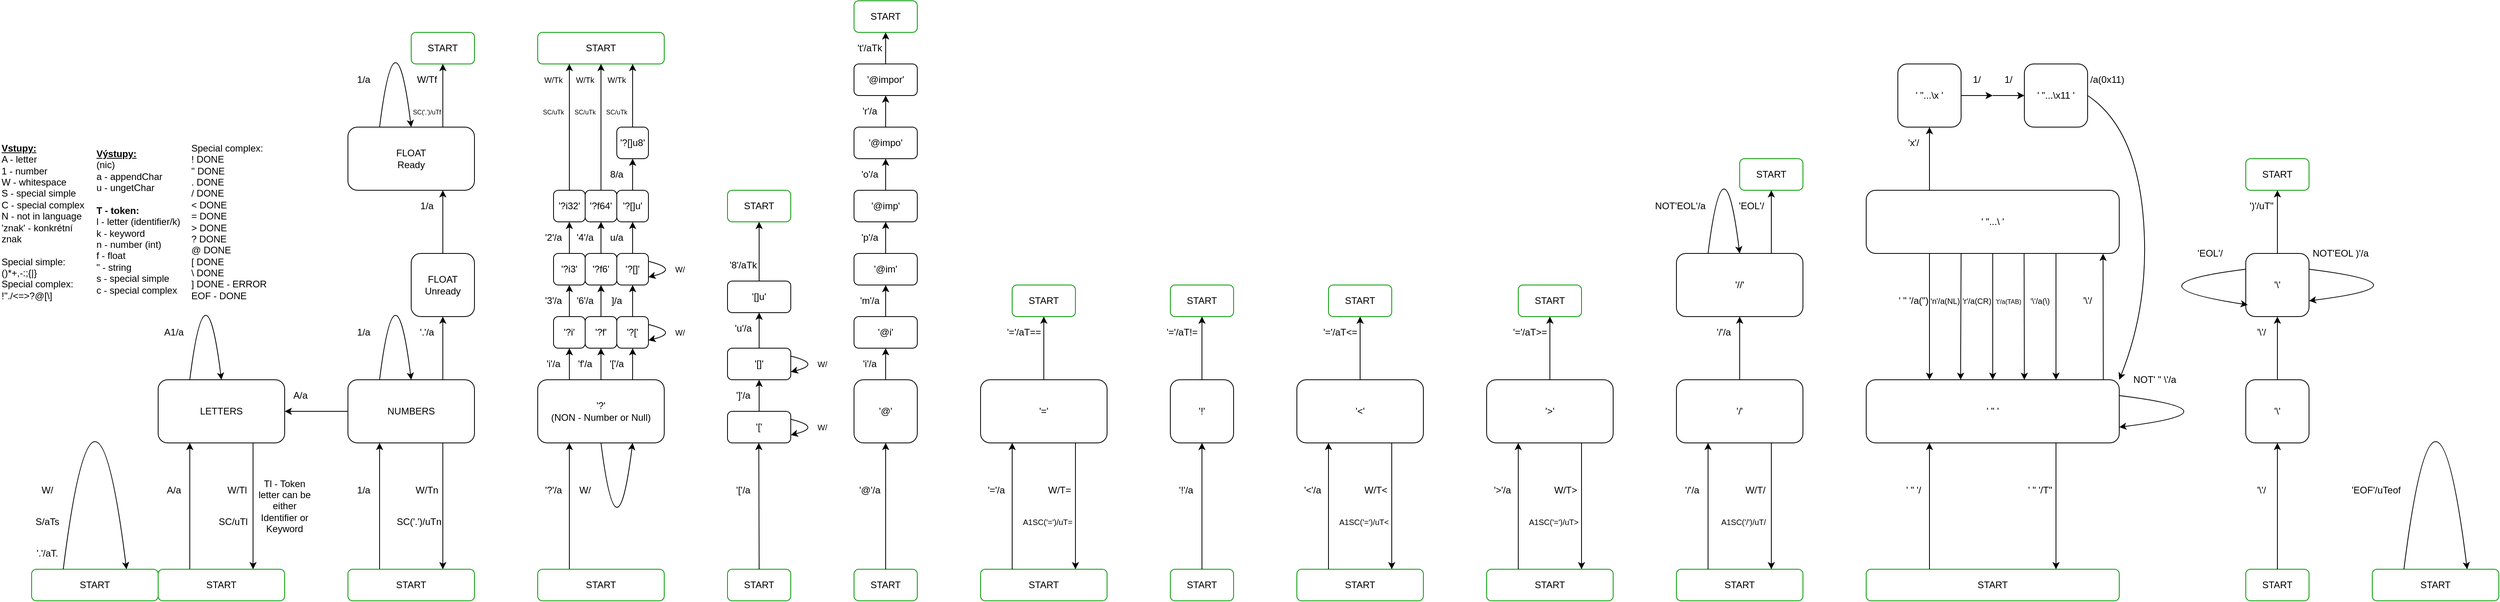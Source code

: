 <mxfile version="24.8.3">
  <diagram name="Stránka-1" id="rSqoACxf3HP8KVUqwKb1">
    <mxGraphModel dx="597" dy="653" grid="1" gridSize="10" guides="1" tooltips="1" connect="1" arrows="1" fold="1" page="1" pageScale="1" pageWidth="1600" pageHeight="900" math="0" shadow="0">
      <root>
        <mxCell id="0" />
        <mxCell id="1" parent="0" />
        <mxCell id="g-d1ErDsfDpj-IFerZvC-2" value="START" style="rounded=1;whiteSpace=wrap;html=1;strokeColor=#009900;" parent="1" vertex="1">
          <mxGeometry x="40" y="840" width="160" height="40" as="geometry" />
        </mxCell>
        <mxCell id="g-d1ErDsfDpj-IFerZvC-5" value="" style="curved=1;endArrow=classic;html=1;rounded=0;entryX=0.75;entryY=0;entryDx=0;entryDy=0;exitX=0.25;exitY=0;exitDx=0;exitDy=0;" parent="1" source="g-d1ErDsfDpj-IFerZvC-2" target="g-d1ErDsfDpj-IFerZvC-2" edge="1">
          <mxGeometry width="50" height="50" relative="1" as="geometry">
            <mxPoint x="80" y="840" as="sourcePoint" />
            <mxPoint x="130" y="790" as="targetPoint" />
            <Array as="points">
              <mxPoint x="120" y="520" />
            </Array>
          </mxGeometry>
        </mxCell>
        <mxCell id="g-d1ErDsfDpj-IFerZvC-6" value="W/" style="text;html=1;align=center;verticalAlign=middle;whiteSpace=wrap;rounded=0;" parent="1" vertex="1">
          <mxGeometry x="40" y="720" width="40" height="40" as="geometry" />
        </mxCell>
        <mxCell id="g-d1ErDsfDpj-IFerZvC-8" value="" style="endArrow=classic;html=1;rounded=0;entryX=0.25;entryY=1;entryDx=0;entryDy=0;exitX=0.25;exitY=0;exitDx=0;exitDy=0;" parent="1" source="g-d1ErDsfDpj-IFerZvC-55" target="g-d1ErDsfDpj-IFerZvC-12" edge="1">
          <mxGeometry width="50" height="50" relative="1" as="geometry">
            <mxPoint x="240" y="840" as="sourcePoint" />
            <mxPoint x="240" y="760" as="targetPoint" />
          </mxGeometry>
        </mxCell>
        <mxCell id="g-d1ErDsfDpj-IFerZvC-9" value="A/a" style="text;html=1;align=center;verticalAlign=middle;whiteSpace=wrap;rounded=0;" parent="1" vertex="1">
          <mxGeometry x="200" y="720" width="40" height="40" as="geometry" />
        </mxCell>
        <mxCell id="g-d1ErDsfDpj-IFerZvC-11" value="" style="curved=1;endArrow=classic;html=1;rounded=0;exitX=0.25;exitY=0;exitDx=0;exitDy=0;entryX=0.5;entryY=0;entryDx=0;entryDy=0;" parent="1" source="g-d1ErDsfDpj-IFerZvC-12" target="g-d1ErDsfDpj-IFerZvC-12" edge="1">
          <mxGeometry width="50" height="50" relative="1" as="geometry">
            <mxPoint x="240" y="600" as="sourcePoint" />
            <mxPoint x="280" y="580" as="targetPoint" />
            <Array as="points">
              <mxPoint x="260" y="440" />
            </Array>
          </mxGeometry>
        </mxCell>
        <mxCell id="g-d1ErDsfDpj-IFerZvC-12" value="LETTERS" style="rounded=1;whiteSpace=wrap;html=1;" parent="1" vertex="1">
          <mxGeometry x="200" y="600" width="160" height="80" as="geometry" />
        </mxCell>
        <mxCell id="g-d1ErDsfDpj-IFerZvC-13" value="A1/a" style="text;html=1;align=center;verticalAlign=middle;whiteSpace=wrap;rounded=0;" parent="1" vertex="1">
          <mxGeometry x="200" y="520" width="40" height="40" as="geometry" />
        </mxCell>
        <mxCell id="g-d1ErDsfDpj-IFerZvC-16" value="W/Tl" style="text;html=1;align=center;verticalAlign=middle;whiteSpace=wrap;rounded=0;" parent="1" vertex="1">
          <mxGeometry x="280" y="720" width="40" height="40" as="geometry" />
        </mxCell>
        <mxCell id="g-d1ErDsfDpj-IFerZvC-17" value="" style="endArrow=classic;html=1;rounded=0;exitX=0.75;exitY=1;exitDx=0;exitDy=0;entryX=0.75;entryY=0;entryDx=0;entryDy=0;" parent="1" source="g-d1ErDsfDpj-IFerZvC-12" target="g-d1ErDsfDpj-IFerZvC-55" edge="1">
          <mxGeometry width="50" height="50" relative="1" as="geometry">
            <mxPoint x="290" y="690" as="sourcePoint" />
            <mxPoint x="318.5" y="839.96" as="targetPoint" />
          </mxGeometry>
        </mxCell>
        <mxCell id="g-d1ErDsfDpj-IFerZvC-18" value="&lt;font style=&quot;font-size: 12px;&quot;&gt;SC/uTl&lt;/font&gt;" style="text;html=1;align=center;verticalAlign=middle;whiteSpace=wrap;rounded=0;" parent="1" vertex="1">
          <mxGeometry x="270" y="760" width="50" height="40" as="geometry" />
        </mxCell>
        <mxCell id="g-d1ErDsfDpj-IFerZvC-25" value="" style="endArrow=classic;html=1;rounded=0;entryX=0.25;entryY=1;entryDx=0;entryDy=0;exitX=0.25;exitY=0;exitDx=0;exitDy=0;" parent="1" source="g-d1ErDsfDpj-IFerZvC-56" target="g-d1ErDsfDpj-IFerZvC-27" edge="1">
          <mxGeometry width="50" height="50" relative="1" as="geometry">
            <mxPoint x="480" y="840" as="sourcePoint" />
            <mxPoint x="480" y="760" as="targetPoint" />
          </mxGeometry>
        </mxCell>
        <mxCell id="g-d1ErDsfDpj-IFerZvC-26" value="1/a" style="text;html=1;align=center;verticalAlign=middle;whiteSpace=wrap;rounded=0;" parent="1" vertex="1">
          <mxGeometry x="440" y="720" width="40" height="40" as="geometry" />
        </mxCell>
        <mxCell id="g-d1ErDsfDpj-IFerZvC-27" value="NUMBERS" style="rounded=1;whiteSpace=wrap;html=1;" parent="1" vertex="1">
          <mxGeometry x="440" y="600" width="160" height="80" as="geometry" />
        </mxCell>
        <mxCell id="g-d1ErDsfDpj-IFerZvC-28" value="1/a" style="text;html=1;align=center;verticalAlign=middle;whiteSpace=wrap;rounded=0;" parent="1" vertex="1">
          <mxGeometry x="440" y="520" width="40" height="40" as="geometry" />
        </mxCell>
        <mxCell id="g-d1ErDsfDpj-IFerZvC-30" value="W/Tn" style="text;html=1;align=center;verticalAlign=middle;whiteSpace=wrap;rounded=0;" parent="1" vertex="1">
          <mxGeometry x="520" y="720" width="40" height="40" as="geometry" />
        </mxCell>
        <mxCell id="g-d1ErDsfDpj-IFerZvC-31" value="" style="endArrow=classic;html=1;rounded=0;exitX=0.75;exitY=1;exitDx=0;exitDy=0;entryX=0.75;entryY=0;entryDx=0;entryDy=0;" parent="1" source="g-d1ErDsfDpj-IFerZvC-27" target="g-d1ErDsfDpj-IFerZvC-56" edge="1">
          <mxGeometry width="50" height="50" relative="1" as="geometry">
            <mxPoint x="530" y="690" as="sourcePoint" />
            <mxPoint x="559" y="840" as="targetPoint" />
          </mxGeometry>
        </mxCell>
        <mxCell id="g-d1ErDsfDpj-IFerZvC-32" value="&lt;font style=&quot;font-size: 12px;&quot;&gt;SC(&#39;.&#39;)/uTn&lt;/font&gt;" style="text;html=1;align=center;verticalAlign=middle;whiteSpace=wrap;rounded=0;" parent="1" vertex="1">
          <mxGeometry x="500" y="760" width="60" height="40" as="geometry" />
        </mxCell>
        <mxCell id="g-d1ErDsfDpj-IFerZvC-33" value="" style="endArrow=classic;html=1;rounded=0;exitX=0.75;exitY=0;exitDx=0;exitDy=0;entryX=0.5;entryY=1;entryDx=0;entryDy=0;" parent="1" source="g-d1ErDsfDpj-IFerZvC-27" target="g-d1ErDsfDpj-IFerZvC-41" edge="1">
          <mxGeometry width="50" height="50" relative="1" as="geometry">
            <mxPoint x="590" y="660" as="sourcePoint" />
            <mxPoint x="560" y="520" as="targetPoint" />
          </mxGeometry>
        </mxCell>
        <mxCell id="g-d1ErDsfDpj-IFerZvC-36" value="" style="curved=1;endArrow=classic;html=1;rounded=0;entryX=0.5;entryY=0;entryDx=0;entryDy=0;exitX=0.25;exitY=0;exitDx=0;exitDy=0;" parent="1" source="g-d1ErDsfDpj-IFerZvC-27" target="g-d1ErDsfDpj-IFerZvC-27" edge="1">
          <mxGeometry width="50" height="50" relative="1" as="geometry">
            <mxPoint x="480" y="600" as="sourcePoint" />
            <mxPoint x="520" y="600" as="targetPoint" />
            <Array as="points">
              <mxPoint x="500" y="440" />
            </Array>
          </mxGeometry>
        </mxCell>
        <mxCell id="g-d1ErDsfDpj-IFerZvC-37" value="" style="endArrow=classic;html=1;rounded=0;exitX=0;exitY=0.5;exitDx=0;exitDy=0;entryX=1;entryY=0.5;entryDx=0;entryDy=0;" parent="1" source="g-d1ErDsfDpj-IFerZvC-27" target="g-d1ErDsfDpj-IFerZvC-12" edge="1">
          <mxGeometry width="50" height="50" relative="1" as="geometry">
            <mxPoint x="460" y="690" as="sourcePoint" />
            <mxPoint x="510" y="640" as="targetPoint" />
          </mxGeometry>
        </mxCell>
        <mxCell id="g-d1ErDsfDpj-IFerZvC-38" value="A/a" style="text;html=1;align=center;verticalAlign=middle;whiteSpace=wrap;rounded=0;" parent="1" vertex="1">
          <mxGeometry x="360" y="600" width="40" height="40" as="geometry" />
        </mxCell>
        <mxCell id="g-d1ErDsfDpj-IFerZvC-40" value="&lt;b&gt;&lt;u&gt;Vstupy:&lt;/u&gt;&lt;/b&gt;&lt;div&gt;A - letter&lt;/div&gt;&lt;div&gt;1 - number&lt;/div&gt;&lt;div&gt;W - whitespace&lt;/div&gt;&lt;div style=&quot;&quot;&gt;S - special simple&lt;/div&gt;&lt;div style=&quot;&quot;&gt;C - special complex&lt;/div&gt;&lt;div style=&quot;&quot;&gt;N - not in language&lt;br&gt;&#39;znak&#39; - konkrétní znak&lt;br&gt;&lt;br&gt;Special simple:&lt;br&gt;()*+,-:;{|}&lt;br&gt;Special complex:&lt;br&gt;!&quot;./&amp;lt;=&amp;gt;?@[\]&lt;/div&gt;" style="text;html=1;align=left;verticalAlign=middle;whiteSpace=wrap;rounded=0;" parent="1" vertex="1">
          <mxGeometry y="280" width="120" height="240" as="geometry" />
        </mxCell>
        <mxCell id="g-d1ErDsfDpj-IFerZvC-41" value="FLOAT Unready" style="rounded=1;whiteSpace=wrap;html=1;" parent="1" vertex="1">
          <mxGeometry x="520" y="440" width="80" height="80" as="geometry" />
        </mxCell>
        <mxCell id="g-d1ErDsfDpj-IFerZvC-42" value="&#39;.&#39;/a" style="text;html=1;align=center;verticalAlign=middle;whiteSpace=wrap;rounded=0;" parent="1" vertex="1">
          <mxGeometry x="520" y="520" width="40" height="40" as="geometry" />
        </mxCell>
        <mxCell id="g-d1ErDsfDpj-IFerZvC-43" value="&lt;u style=&quot;font-weight: bold;&quot;&gt;Výstupy:&lt;/u&gt;&lt;br&gt;(nic)&lt;br&gt;a - appendChar&lt;br&gt;u - ungetChar&lt;div&gt;&lt;br&gt;&lt;b&gt;T - token:&lt;/b&gt;&lt;br&gt;&lt;div&gt;l - letter (identifier/k)&lt;br&gt;k - keyword&lt;/div&gt;&lt;div&gt;n - number (int)&lt;/div&gt;&lt;div&gt;f - float&lt;br&gt;&quot; - string&lt;/div&gt;&lt;div style=&quot;&quot;&gt;s - special simple&lt;/div&gt;&lt;/div&gt;&lt;div style=&quot;&quot;&gt;c - special complex&lt;/div&gt;" style="text;html=1;align=left;verticalAlign=middle;whiteSpace=wrap;rounded=0;" parent="1" vertex="1">
          <mxGeometry x="120" y="280" width="120" height="240" as="geometry" />
        </mxCell>
        <mxCell id="g-d1ErDsfDpj-IFerZvC-44" value="" style="endArrow=classic;html=1;rounded=0;exitX=0.5;exitY=0;exitDx=0;exitDy=0;entryX=1;entryY=0;entryDx=0;entryDy=0;" parent="1" source="g-d1ErDsfDpj-IFerZvC-41" target="g-d1ErDsfDpj-IFerZvC-45" edge="1">
          <mxGeometry width="50" height="50" relative="1" as="geometry">
            <mxPoint x="630" y="410" as="sourcePoint" />
            <mxPoint x="590" y="370" as="targetPoint" />
          </mxGeometry>
        </mxCell>
        <mxCell id="g-d1ErDsfDpj-IFerZvC-45" value="1/a" style="text;html=1;align=center;verticalAlign=middle;whiteSpace=wrap;rounded=0;" parent="1" vertex="1">
          <mxGeometry x="520" y="360" width="40" height="40" as="geometry" />
        </mxCell>
        <mxCell id="g-d1ErDsfDpj-IFerZvC-46" value="FLOAT&lt;br&gt;Ready" style="rounded=1;whiteSpace=wrap;html=1;" parent="1" vertex="1">
          <mxGeometry x="440" y="280" width="160" height="80" as="geometry" />
        </mxCell>
        <mxCell id="g-d1ErDsfDpj-IFerZvC-47" value="" style="curved=1;endArrow=classic;html=1;rounded=0;entryX=0.5;entryY=0;entryDx=0;entryDy=0;exitX=0.25;exitY=0;exitDx=0;exitDy=0;" parent="1" source="g-d1ErDsfDpj-IFerZvC-46" target="g-d1ErDsfDpj-IFerZvC-46" edge="1">
          <mxGeometry width="50" height="50" relative="1" as="geometry">
            <mxPoint x="400" y="260" as="sourcePoint" />
            <mxPoint x="440" y="260" as="targetPoint" />
            <Array as="points">
              <mxPoint x="500" y="120" />
            </Array>
          </mxGeometry>
        </mxCell>
        <mxCell id="g-d1ErDsfDpj-IFerZvC-48" value="1/a" style="text;html=1;align=center;verticalAlign=middle;whiteSpace=wrap;rounded=0;" parent="1" vertex="1">
          <mxGeometry x="440" y="200" width="40" height="40" as="geometry" />
        </mxCell>
        <mxCell id="g-d1ErDsfDpj-IFerZvC-49" value="START" style="rounded=1;whiteSpace=wrap;html=1;strokeColor=#009900;" parent="1" vertex="1">
          <mxGeometry x="520" y="160" width="80" height="40" as="geometry" />
        </mxCell>
        <mxCell id="g-d1ErDsfDpj-IFerZvC-50" value="" style="endArrow=classic;html=1;rounded=0;exitX=0.75;exitY=0;exitDx=0;exitDy=0;entryX=0.5;entryY=1;entryDx=0;entryDy=0;" parent="1" source="g-d1ErDsfDpj-IFerZvC-46" target="g-d1ErDsfDpj-IFerZvC-49" edge="1">
          <mxGeometry width="50" height="50" relative="1" as="geometry">
            <mxPoint x="560" y="280" as="sourcePoint" />
            <mxPoint x="600" y="230" as="targetPoint" />
          </mxGeometry>
        </mxCell>
        <mxCell id="g-d1ErDsfDpj-IFerZvC-51" value="W/Tf" style="text;html=1;align=center;verticalAlign=middle;whiteSpace=wrap;rounded=0;" parent="1" vertex="1">
          <mxGeometry x="520" y="200" width="40" height="40" as="geometry" />
        </mxCell>
        <mxCell id="g-d1ErDsfDpj-IFerZvC-52" value="&lt;font style=&quot;font-size: 8px;&quot;&gt;SC(&#39;.&#39;)/uTf&lt;/font&gt;" style="text;html=1;align=center;verticalAlign=middle;whiteSpace=wrap;rounded=0;" parent="1" vertex="1">
          <mxGeometry x="520" y="240" width="40" height="40" as="geometry" />
        </mxCell>
        <mxCell id="g-d1ErDsfDpj-IFerZvC-53" value="&#39;?&#39;&lt;br&gt;(NON - Number or Null)" style="rounded=1;whiteSpace=wrap;html=1;" parent="1" vertex="1">
          <mxGeometry x="680" y="600" width="160" height="80" as="geometry" />
        </mxCell>
        <mxCell id="g-d1ErDsfDpj-IFerZvC-54" value="" style="endArrow=classic;html=1;rounded=0;entryX=0.25;entryY=1;entryDx=0;entryDy=0;exitX=0.25;exitY=0;exitDx=0;exitDy=0;" parent="1" source="g-d1ErDsfDpj-IFerZvC-57" target="g-d1ErDsfDpj-IFerZvC-53" edge="1">
          <mxGeometry width="50" height="50" relative="1" as="geometry">
            <mxPoint x="719.58" y="840" as="sourcePoint" />
            <mxPoint x="719.58" y="680" as="targetPoint" />
          </mxGeometry>
        </mxCell>
        <mxCell id="g-d1ErDsfDpj-IFerZvC-55" value="START" style="rounded=1;whiteSpace=wrap;html=1;strokeColor=#009900;" parent="1" vertex="1">
          <mxGeometry x="200" y="840" width="160" height="40" as="geometry" />
        </mxCell>
        <mxCell id="g-d1ErDsfDpj-IFerZvC-56" value="START" style="rounded=1;whiteSpace=wrap;html=1;strokeColor=#009900;" parent="1" vertex="1">
          <mxGeometry x="440" y="840" width="160" height="40" as="geometry" />
        </mxCell>
        <mxCell id="g-d1ErDsfDpj-IFerZvC-57" value="START" style="rounded=1;whiteSpace=wrap;html=1;strokeColor=#009900;" parent="1" vertex="1">
          <mxGeometry x="680" y="840" width="160" height="40" as="geometry" />
        </mxCell>
        <mxCell id="g-d1ErDsfDpj-IFerZvC-58" value="&#39;?&#39;/a" style="text;html=1;align=center;verticalAlign=middle;whiteSpace=wrap;rounded=0;" parent="1" vertex="1">
          <mxGeometry x="680" y="720" width="40" height="40" as="geometry" />
        </mxCell>
        <mxCell id="g-d1ErDsfDpj-IFerZvC-87" value="" style="curved=1;endArrow=classic;html=1;rounded=0;entryX=0.75;entryY=1;entryDx=0;entryDy=0;exitX=0.5;exitY=1;exitDx=0;exitDy=0;" parent="1" source="g-d1ErDsfDpj-IFerZvC-53" target="g-d1ErDsfDpj-IFerZvC-53" edge="1">
          <mxGeometry width="50" height="50" relative="1" as="geometry">
            <mxPoint x="770" y="790" as="sourcePoint" />
            <mxPoint x="810" y="790" as="targetPoint" />
            <Array as="points">
              <mxPoint x="780" y="840" />
            </Array>
          </mxGeometry>
        </mxCell>
        <mxCell id="g-d1ErDsfDpj-IFerZvC-88" value="W/" style="text;html=1;align=center;verticalAlign=middle;whiteSpace=wrap;rounded=0;" parent="1" vertex="1">
          <mxGeometry x="720" y="720" width="40" height="40" as="geometry" />
        </mxCell>
        <mxCell id="g-d1ErDsfDpj-IFerZvC-103" value="" style="endArrow=classic;html=1;rounded=0;entryX=0.5;entryY=1;entryDx=0;entryDy=0;exitX=0.5;exitY=0;exitDx=0;exitDy=0;" parent="1" source="g-d1ErDsfDpj-IFerZvC-121" target="g-d1ErDsfDpj-IFerZvC-123" edge="1">
          <mxGeometry width="50" height="50" relative="1" as="geometry">
            <mxPoint x="800" y="440" as="sourcePoint" />
            <mxPoint x="800" y="400" as="targetPoint" />
          </mxGeometry>
        </mxCell>
        <mxCell id="g-d1ErDsfDpj-IFerZvC-104" value="u/a" style="text;html=1;align=center;verticalAlign=middle;whiteSpace=wrap;rounded=0;" parent="1" vertex="1">
          <mxGeometry x="760" y="400" width="40" height="40" as="geometry" />
        </mxCell>
        <mxCell id="g-d1ErDsfDpj-IFerZvC-106" value="8/a" style="text;html=1;align=center;verticalAlign=middle;whiteSpace=wrap;rounded=0;" parent="1" vertex="1">
          <mxGeometry x="760" y="320" width="40" height="40" as="geometry" />
        </mxCell>
        <mxCell id="g-d1ErDsfDpj-IFerZvC-107" value="" style="endArrow=classic;html=1;rounded=0;entryX=0.5;entryY=1;entryDx=0;entryDy=0;exitX=0.5;exitY=0;exitDx=0;exitDy=0;" parent="1" source="g-d1ErDsfDpj-IFerZvC-123" target="g-d1ErDsfDpj-IFerZvC-124" edge="1">
          <mxGeometry width="50" height="50" relative="1" as="geometry">
            <mxPoint x="799" y="360" as="sourcePoint" />
            <mxPoint x="799" y="320" as="targetPoint" />
          </mxGeometry>
        </mxCell>
        <mxCell id="g-d1ErDsfDpj-IFerZvC-108" value="START" style="rounded=1;whiteSpace=wrap;html=1;strokeColor=#009900;" parent="1" vertex="1">
          <mxGeometry x="680" y="160" width="160" height="40" as="geometry" />
        </mxCell>
        <mxCell id="g-d1ErDsfDpj-IFerZvC-109" value="" style="endArrow=classic;html=1;rounded=0;entryX=0.75;entryY=1;entryDx=0;entryDy=0;exitX=0.5;exitY=0;exitDx=0;exitDy=0;" parent="1" source="g-d1ErDsfDpj-IFerZvC-124" target="g-d1ErDsfDpj-IFerZvC-108" edge="1">
          <mxGeometry width="50" height="50" relative="1" as="geometry">
            <mxPoint x="800" y="240" as="sourcePoint" />
            <mxPoint x="800" y="200" as="targetPoint" />
          </mxGeometry>
        </mxCell>
        <mxCell id="g-d1ErDsfDpj-IFerZvC-110" value="&lt;font style=&quot;font-size: 10px;&quot;&gt;W/Tk&lt;/font&gt;" style="text;html=1;align=center;verticalAlign=middle;whiteSpace=wrap;rounded=0;" parent="1" vertex="1">
          <mxGeometry x="760" y="200" width="40" height="40" as="geometry" />
        </mxCell>
        <mxCell id="g-d1ErDsfDpj-IFerZvC-111" value="&lt;font style=&quot;font-size: 8px;&quot;&gt;SC/uTk&lt;/font&gt;" style="text;html=1;align=center;verticalAlign=middle;whiteSpace=wrap;rounded=0;" parent="1" vertex="1">
          <mxGeometry x="760" y="240" width="40" height="40" as="geometry" />
        </mxCell>
        <mxCell id="g-d1ErDsfDpj-IFerZvC-114" value="" style="endArrow=classic;html=1;rounded=0;exitX=0.75;exitY=0;exitDx=0;exitDy=0;entryX=0.5;entryY=1;entryDx=0;entryDy=0;" parent="1" source="g-d1ErDsfDpj-IFerZvC-53" target="g-d1ErDsfDpj-IFerZvC-118" edge="1">
          <mxGeometry width="50" height="50" relative="1" as="geometry">
            <mxPoint x="820" y="650" as="sourcePoint" />
            <mxPoint x="800" y="520" as="targetPoint" />
          </mxGeometry>
        </mxCell>
        <mxCell id="g-d1ErDsfDpj-IFerZvC-116" value="" style="endArrow=classic;html=1;rounded=0;exitX=0.5;exitY=0;exitDx=0;exitDy=0;entryX=0.5;entryY=1;entryDx=0;entryDy=0;" parent="1" source="g-d1ErDsfDpj-IFerZvC-53" target="g-d1ErDsfDpj-IFerZvC-129" edge="1">
          <mxGeometry width="50" height="50" relative="1" as="geometry">
            <mxPoint x="760" y="600" as="sourcePoint" />
            <mxPoint x="760" y="520" as="targetPoint" />
          </mxGeometry>
        </mxCell>
        <mxCell id="g-d1ErDsfDpj-IFerZvC-117" value="" style="endArrow=classic;html=1;rounded=0;exitX=0.25;exitY=0;exitDx=0;exitDy=0;entryX=0.5;entryY=1;entryDx=0;entryDy=0;" parent="1" source="g-d1ErDsfDpj-IFerZvC-53" target="g-d1ErDsfDpj-IFerZvC-128" edge="1">
          <mxGeometry width="50" height="50" relative="1" as="geometry">
            <mxPoint x="720" y="600" as="sourcePoint" />
            <mxPoint x="720" y="520" as="targetPoint" />
          </mxGeometry>
        </mxCell>
        <mxCell id="g-d1ErDsfDpj-IFerZvC-118" value="&#39;?[&#39;" style="rounded=1;whiteSpace=wrap;html=1;" parent="1" vertex="1">
          <mxGeometry x="780" y="520" width="40" height="40" as="geometry" />
        </mxCell>
        <mxCell id="g-d1ErDsfDpj-IFerZvC-119" value="&#39;[&#39;/a" style="text;html=1;align=center;verticalAlign=middle;whiteSpace=wrap;rounded=0;" parent="1" vertex="1">
          <mxGeometry x="760" y="560" width="40" height="40" as="geometry" />
        </mxCell>
        <mxCell id="g-d1ErDsfDpj-IFerZvC-120" value="" style="endArrow=classic;html=1;rounded=0;exitX=0.5;exitY=0;exitDx=0;exitDy=0;entryX=0.5;entryY=1;entryDx=0;entryDy=0;" parent="1" source="g-d1ErDsfDpj-IFerZvC-118" target="g-d1ErDsfDpj-IFerZvC-121" edge="1">
          <mxGeometry width="50" height="50" relative="1" as="geometry">
            <mxPoint x="800" y="520" as="sourcePoint" />
            <mxPoint x="830" y="460" as="targetPoint" />
          </mxGeometry>
        </mxCell>
        <mxCell id="g-d1ErDsfDpj-IFerZvC-121" value="&#39;?[]&#39;" style="rounded=1;whiteSpace=wrap;html=1;" parent="1" vertex="1">
          <mxGeometry x="780" y="440" width="40" height="40" as="geometry" />
        </mxCell>
        <mxCell id="g-d1ErDsfDpj-IFerZvC-122" value="]/a" style="text;html=1;align=center;verticalAlign=middle;whiteSpace=wrap;rounded=0;" parent="1" vertex="1">
          <mxGeometry x="760" y="480" width="40" height="40" as="geometry" />
        </mxCell>
        <mxCell id="g-d1ErDsfDpj-IFerZvC-123" value="&#39;?[]u&#39;" style="rounded=1;whiteSpace=wrap;html=1;" parent="1" vertex="1">
          <mxGeometry x="780" y="360" width="40" height="40" as="geometry" />
        </mxCell>
        <mxCell id="g-d1ErDsfDpj-IFerZvC-124" value="&#39;?[]u8&#39;" style="rounded=1;whiteSpace=wrap;html=1;" parent="1" vertex="1">
          <mxGeometry x="780" y="280" width="40" height="40" as="geometry" />
        </mxCell>
        <mxCell id="g-d1ErDsfDpj-IFerZvC-126" value="&#39;i&#39;/a" style="text;html=1;align=center;verticalAlign=middle;whiteSpace=wrap;rounded=0;" parent="1" vertex="1">
          <mxGeometry x="680" y="560" width="40" height="40" as="geometry" />
        </mxCell>
        <mxCell id="g-d1ErDsfDpj-IFerZvC-127" value="&#39;f&#39;/a" style="text;html=1;align=center;verticalAlign=middle;whiteSpace=wrap;rounded=0;" parent="1" vertex="1">
          <mxGeometry x="720" y="560" width="40" height="40" as="geometry" />
        </mxCell>
        <mxCell id="g-d1ErDsfDpj-IFerZvC-128" value="&#39;?i&#39;" style="rounded=1;whiteSpace=wrap;html=1;" parent="1" vertex="1">
          <mxGeometry x="700" y="520" width="40" height="40" as="geometry" />
        </mxCell>
        <mxCell id="g-d1ErDsfDpj-IFerZvC-129" value="&#39;?f&#39;" style="rounded=1;whiteSpace=wrap;html=1;" parent="1" vertex="1">
          <mxGeometry x="740" y="520" width="40" height="40" as="geometry" />
        </mxCell>
        <mxCell id="g-d1ErDsfDpj-IFerZvC-130" value="&#39;?i3&#39;" style="rounded=1;whiteSpace=wrap;html=1;" parent="1" vertex="1">
          <mxGeometry x="700" y="440" width="40" height="40" as="geometry" />
        </mxCell>
        <mxCell id="g-d1ErDsfDpj-IFerZvC-131" value="&#39;?i32&#39;" style="rounded=1;whiteSpace=wrap;html=1;" parent="1" vertex="1">
          <mxGeometry x="700" y="360" width="40" height="40" as="geometry" />
        </mxCell>
        <mxCell id="g-d1ErDsfDpj-IFerZvC-132" value="&#39;?f6&#39;" style="rounded=1;whiteSpace=wrap;html=1;" parent="1" vertex="1">
          <mxGeometry x="740" y="440" width="40" height="40" as="geometry" />
        </mxCell>
        <mxCell id="g-d1ErDsfDpj-IFerZvC-133" value="&#39;?f64&#39;" style="rounded=1;whiteSpace=wrap;html=1;" parent="1" vertex="1">
          <mxGeometry x="740" y="360" width="40" height="40" as="geometry" />
        </mxCell>
        <mxCell id="g-d1ErDsfDpj-IFerZvC-134" value="&#39;3&#39;/a" style="text;html=1;align=center;verticalAlign=middle;whiteSpace=wrap;rounded=0;" parent="1" vertex="1">
          <mxGeometry x="680" y="480" width="40" height="40" as="geometry" />
        </mxCell>
        <mxCell id="g-d1ErDsfDpj-IFerZvC-135" value="&#39;2&#39;/a" style="text;html=1;align=center;verticalAlign=middle;whiteSpace=wrap;rounded=0;" parent="1" vertex="1">
          <mxGeometry x="680" y="400" width="40" height="40" as="geometry" />
        </mxCell>
        <mxCell id="g-d1ErDsfDpj-IFerZvC-136" value="" style="endArrow=classic;html=1;rounded=0;exitX=0.5;exitY=0;exitDx=0;exitDy=0;entryX=0.5;entryY=1;entryDx=0;entryDy=0;" parent="1" source="g-d1ErDsfDpj-IFerZvC-128" target="g-d1ErDsfDpj-IFerZvC-130" edge="1">
          <mxGeometry width="50" height="50" relative="1" as="geometry">
            <mxPoint x="720" y="560" as="sourcePoint" />
            <mxPoint x="720" y="480" as="targetPoint" />
          </mxGeometry>
        </mxCell>
        <mxCell id="g-d1ErDsfDpj-IFerZvC-137" value="" style="endArrow=classic;html=1;rounded=0;exitX=0.5;exitY=0;exitDx=0;exitDy=0;entryX=0.5;entryY=1;entryDx=0;entryDy=0;" parent="1" source="g-d1ErDsfDpj-IFerZvC-130" target="g-d1ErDsfDpj-IFerZvC-131" edge="1">
          <mxGeometry width="50" height="50" relative="1" as="geometry">
            <mxPoint x="719.43" y="440" as="sourcePoint" />
            <mxPoint x="719.43" y="400" as="targetPoint" />
          </mxGeometry>
        </mxCell>
        <mxCell id="g-d1ErDsfDpj-IFerZvC-138" value="" style="endArrow=classic;html=1;rounded=0;exitX=0.5;exitY=0;exitDx=0;exitDy=0;entryX=0.5;entryY=1;entryDx=0;entryDy=0;" parent="1" source="g-d1ErDsfDpj-IFerZvC-129" target="g-d1ErDsfDpj-IFerZvC-132" edge="1">
          <mxGeometry width="50" height="50" relative="1" as="geometry">
            <mxPoint x="759.43" y="520" as="sourcePoint" />
            <mxPoint x="759.43" y="480" as="targetPoint" />
          </mxGeometry>
        </mxCell>
        <mxCell id="g-d1ErDsfDpj-IFerZvC-139" value="" style="endArrow=classic;html=1;rounded=0;exitX=0.5;exitY=0;exitDx=0;exitDy=0;entryX=0.5;entryY=1;entryDx=0;entryDy=0;" parent="1" source="g-d1ErDsfDpj-IFerZvC-132" target="g-d1ErDsfDpj-IFerZvC-133" edge="1">
          <mxGeometry width="50" height="50" relative="1" as="geometry">
            <mxPoint x="759.43" y="440" as="sourcePoint" />
            <mxPoint x="759.43" y="400" as="targetPoint" />
          </mxGeometry>
        </mxCell>
        <mxCell id="g-d1ErDsfDpj-IFerZvC-140" value="&#39;6&#39;/a" style="text;html=1;align=center;verticalAlign=middle;whiteSpace=wrap;rounded=0;" parent="1" vertex="1">
          <mxGeometry x="720" y="480" width="40" height="40" as="geometry" />
        </mxCell>
        <mxCell id="g-d1ErDsfDpj-IFerZvC-141" value="&#39;4&#39;/a" style="text;html=1;align=center;verticalAlign=middle;whiteSpace=wrap;rounded=0;" parent="1" vertex="1">
          <mxGeometry x="720" y="400" width="40" height="40" as="geometry" />
        </mxCell>
        <mxCell id="g-d1ErDsfDpj-IFerZvC-143" value="" style="endArrow=classic;html=1;rounded=0;exitX=0.5;exitY=0;exitDx=0;exitDy=0;entryX=0.5;entryY=1;entryDx=0;entryDy=0;" parent="1" source="g-d1ErDsfDpj-IFerZvC-133" target="g-d1ErDsfDpj-IFerZvC-108" edge="1">
          <mxGeometry width="50" height="50" relative="1" as="geometry">
            <mxPoint x="759.43" y="320" as="sourcePoint" />
            <mxPoint x="759.43" y="240" as="targetPoint" />
          </mxGeometry>
        </mxCell>
        <mxCell id="g-d1ErDsfDpj-IFerZvC-144" value="" style="endArrow=classic;html=1;rounded=0;exitX=0.5;exitY=0;exitDx=0;exitDy=0;entryX=0.25;entryY=1;entryDx=0;entryDy=0;" parent="1" source="g-d1ErDsfDpj-IFerZvC-131" target="g-d1ErDsfDpj-IFerZvC-108" edge="1">
          <mxGeometry width="50" height="50" relative="1" as="geometry">
            <mxPoint x="730" y="310" as="sourcePoint" />
            <mxPoint x="730" y="150" as="targetPoint" />
          </mxGeometry>
        </mxCell>
        <mxCell id="g-d1ErDsfDpj-IFerZvC-145" value="&lt;font style=&quot;font-size: 10px;&quot;&gt;W/Tk&lt;/font&gt;" style="text;html=1;align=center;verticalAlign=middle;whiteSpace=wrap;rounded=0;" parent="1" vertex="1">
          <mxGeometry x="720" y="200" width="40" height="40" as="geometry" />
        </mxCell>
        <mxCell id="g-d1ErDsfDpj-IFerZvC-146" value="&lt;font style=&quot;font-size: 10px;&quot;&gt;W/Tk&lt;/font&gt;" style="text;html=1;align=center;verticalAlign=middle;whiteSpace=wrap;rounded=0;" parent="1" vertex="1">
          <mxGeometry x="680" y="200" width="40" height="40" as="geometry" />
        </mxCell>
        <mxCell id="g-d1ErDsfDpj-IFerZvC-147" value="&lt;font style=&quot;font-size: 8px;&quot;&gt;SC/uTk&lt;/font&gt;" style="text;html=1;align=center;verticalAlign=middle;whiteSpace=wrap;rounded=0;" parent="1" vertex="1">
          <mxGeometry x="720" y="240" width="40" height="40" as="geometry" />
        </mxCell>
        <mxCell id="g-d1ErDsfDpj-IFerZvC-148" value="&lt;font style=&quot;font-size: 8px;&quot;&gt;SC/uTk&lt;/font&gt;" style="text;html=1;align=center;verticalAlign=middle;whiteSpace=wrap;rounded=0;" parent="1" vertex="1">
          <mxGeometry x="680" y="240" width="40" height="40" as="geometry" />
        </mxCell>
        <mxCell id="g-d1ErDsfDpj-IFerZvC-149" value="" style="curved=1;endArrow=classic;html=1;rounded=0;entryX=1;entryY=0.75;entryDx=0;entryDy=0;exitX=1;exitY=0.25;exitDx=0;exitDy=0;" parent="1" source="g-d1ErDsfDpj-IFerZvC-118" target="g-d1ErDsfDpj-IFerZvC-118" edge="1">
          <mxGeometry width="50" height="50" relative="1" as="geometry">
            <mxPoint x="830" y="500" as="sourcePoint" />
            <mxPoint x="840" y="530" as="targetPoint" />
            <Array as="points">
              <mxPoint x="860" y="540" />
            </Array>
          </mxGeometry>
        </mxCell>
        <mxCell id="g-d1ErDsfDpj-IFerZvC-150" value="&lt;font style=&quot;font-size: 10px;&quot;&gt;W/&lt;/font&gt;" style="text;html=1;align=center;verticalAlign=middle;whiteSpace=wrap;rounded=0;" parent="1" vertex="1">
          <mxGeometry x="840" y="520" width="40" height="40" as="geometry" />
        </mxCell>
        <mxCell id="g-d1ErDsfDpj-IFerZvC-151" value="" style="curved=1;endArrow=classic;html=1;rounded=0;entryX=1;entryY=0.75;entryDx=0;entryDy=0;exitX=1;exitY=0.25;exitDx=0;exitDy=0;" parent="1" source="g-d1ErDsfDpj-IFerZvC-121" target="g-d1ErDsfDpj-IFerZvC-121" edge="1">
          <mxGeometry width="50" height="50" relative="1" as="geometry">
            <mxPoint x="820" y="450" as="sourcePoint" />
            <mxPoint x="820" y="470" as="targetPoint" />
            <Array as="points">
              <mxPoint x="860" y="460" />
            </Array>
          </mxGeometry>
        </mxCell>
        <mxCell id="g-d1ErDsfDpj-IFerZvC-152" value="&lt;font style=&quot;font-size: 10px;&quot;&gt;W/&lt;/font&gt;" style="text;html=1;align=center;verticalAlign=middle;whiteSpace=wrap;rounded=0;" parent="1" vertex="1">
          <mxGeometry x="840" y="440" width="40" height="40" as="geometry" />
        </mxCell>
        <mxCell id="g-d1ErDsfDpj-IFerZvC-153" value="START" style="rounded=1;whiteSpace=wrap;html=1;strokeColor=#009900;" parent="1" vertex="1">
          <mxGeometry x="1240" y="840" width="160" height="40" as="geometry" />
        </mxCell>
        <mxCell id="g-d1ErDsfDpj-IFerZvC-154" value="&#39;=&#39;" style="rounded=1;whiteSpace=wrap;html=1;" parent="1" vertex="1">
          <mxGeometry x="1240" y="600" width="160" height="80" as="geometry" />
        </mxCell>
        <mxCell id="g-d1ErDsfDpj-IFerZvC-155" value="" style="endArrow=classic;html=1;rounded=0;entryX=0.25;entryY=1;entryDx=0;entryDy=0;exitX=0.25;exitY=0;exitDx=0;exitDy=0;" parent="1" source="g-d1ErDsfDpj-IFerZvC-153" target="g-d1ErDsfDpj-IFerZvC-154" edge="1">
          <mxGeometry width="50" height="50" relative="1" as="geometry">
            <mxPoint x="1280" y="840" as="sourcePoint" />
            <mxPoint x="1280" y="680" as="targetPoint" />
          </mxGeometry>
        </mxCell>
        <mxCell id="g-d1ErDsfDpj-IFerZvC-156" value="&#39;=&#39;/a" style="text;html=1;align=center;verticalAlign=middle;whiteSpace=wrap;rounded=0;" parent="1" vertex="1">
          <mxGeometry x="1240" y="720" width="40" height="40" as="geometry" />
        </mxCell>
        <mxCell id="g-d1ErDsfDpj-IFerZvC-157" value="" style="endArrow=classic;html=1;rounded=0;exitX=0.75;exitY=1;exitDx=0;exitDy=0;entryX=0.75;entryY=0;entryDx=0;entryDy=0;" parent="1" source="g-d1ErDsfDpj-IFerZvC-154" target="g-d1ErDsfDpj-IFerZvC-153" edge="1">
          <mxGeometry width="50" height="50" relative="1" as="geometry">
            <mxPoint x="1360" y="680" as="sourcePoint" />
            <mxPoint x="1360" y="840" as="targetPoint" />
          </mxGeometry>
        </mxCell>
        <mxCell id="g-d1ErDsfDpj-IFerZvC-158" value="W/T=" style="text;html=1;align=center;verticalAlign=middle;whiteSpace=wrap;rounded=0;" parent="1" vertex="1">
          <mxGeometry x="1320" y="720" width="40" height="40" as="geometry" />
        </mxCell>
        <mxCell id="g-d1ErDsfDpj-IFerZvC-159" value="&lt;font style=&quot;font-size: 10px;&quot;&gt;A1SC(&#39;=&#39;)/uT=&lt;/font&gt;" style="text;html=1;align=center;verticalAlign=middle;whiteSpace=wrap;rounded=0;" parent="1" vertex="1">
          <mxGeometry x="1290" y="760" width="70" height="40" as="geometry" />
        </mxCell>
        <mxCell id="g-d1ErDsfDpj-IFerZvC-160" value="" style="endArrow=classic;html=1;rounded=0;exitX=0.5;exitY=0;exitDx=0;exitDy=0;entryX=0.5;entryY=1;entryDx=0;entryDy=0;" parent="1" source="g-d1ErDsfDpj-IFerZvC-154" target="g-d1ErDsfDpj-IFerZvC-163" edge="1">
          <mxGeometry width="50" height="50" relative="1" as="geometry">
            <mxPoint x="1320" y="600" as="sourcePoint" />
            <mxPoint x="1320" y="520" as="targetPoint" />
          </mxGeometry>
        </mxCell>
        <mxCell id="g-d1ErDsfDpj-IFerZvC-161" value="&#39;=&#39;/aT==" style="text;html=1;align=center;verticalAlign=middle;whiteSpace=wrap;rounded=0;" parent="1" vertex="1">
          <mxGeometry x="1270" y="520" width="50" height="40" as="geometry" />
        </mxCell>
        <mxCell id="g-d1ErDsfDpj-IFerZvC-163" value="START" style="rounded=1;whiteSpace=wrap;html=1;strokeColor=#009900;" parent="1" vertex="1">
          <mxGeometry x="1280" y="480" width="80" height="40" as="geometry" />
        </mxCell>
        <mxCell id="g-d1ErDsfDpj-IFerZvC-172" value="START" style="rounded=1;whiteSpace=wrap;html=1;strokeColor=#009900;" parent="1" vertex="1">
          <mxGeometry x="1480" y="840" width="80" height="40" as="geometry" />
        </mxCell>
        <mxCell id="g-d1ErDsfDpj-IFerZvC-173" value="&#39;!&#39;" style="rounded=1;whiteSpace=wrap;html=1;" parent="1" vertex="1">
          <mxGeometry x="1480" y="600" width="80" height="80" as="geometry" />
        </mxCell>
        <mxCell id="g-d1ErDsfDpj-IFerZvC-174" value="" style="endArrow=classic;html=1;rounded=0;entryX=0.5;entryY=1;entryDx=0;entryDy=0;exitX=0.5;exitY=0;exitDx=0;exitDy=0;" parent="1" source="g-d1ErDsfDpj-IFerZvC-172" target="g-d1ErDsfDpj-IFerZvC-173" edge="1">
          <mxGeometry width="50" height="50" relative="1" as="geometry">
            <mxPoint x="1520" y="840" as="sourcePoint" />
            <mxPoint x="1520" y="680" as="targetPoint" />
          </mxGeometry>
        </mxCell>
        <mxCell id="g-d1ErDsfDpj-IFerZvC-175" value="&#39;!&#39;/a" style="text;html=1;align=center;verticalAlign=middle;whiteSpace=wrap;rounded=0;" parent="1" vertex="1">
          <mxGeometry x="1480" y="720" width="40" height="40" as="geometry" />
        </mxCell>
        <mxCell id="g-d1ErDsfDpj-IFerZvC-179" value="" style="endArrow=classic;html=1;rounded=0;exitX=0.5;exitY=0;exitDx=0;exitDy=0;entryX=0.5;entryY=1;entryDx=0;entryDy=0;" parent="1" source="g-d1ErDsfDpj-IFerZvC-173" target="g-d1ErDsfDpj-IFerZvC-182" edge="1">
          <mxGeometry width="50" height="50" relative="1" as="geometry">
            <mxPoint x="1560" y="600" as="sourcePoint" />
            <mxPoint x="1520" y="520" as="targetPoint" />
          </mxGeometry>
        </mxCell>
        <mxCell id="g-d1ErDsfDpj-IFerZvC-180" value="&#39;=&#39;/aT!=" style="text;html=1;align=center;verticalAlign=middle;whiteSpace=wrap;rounded=0;" parent="1" vertex="1">
          <mxGeometry x="1470" y="520" width="50" height="40" as="geometry" />
        </mxCell>
        <mxCell id="g-d1ErDsfDpj-IFerZvC-182" value="START" style="rounded=1;whiteSpace=wrap;html=1;strokeColor=#009900;" parent="1" vertex="1">
          <mxGeometry x="1480" y="480" width="80" height="40" as="geometry" />
        </mxCell>
        <mxCell id="g-d1ErDsfDpj-IFerZvC-186" value="&lt;span style=&quot;&quot;&gt;Special complex:&lt;/span&gt;&lt;br style=&quot;&quot;&gt;&lt;span style=&quot;&quot;&gt;! DONE&lt;br&gt;&quot; DONE&lt;/span&gt;&lt;div&gt;&lt;span style=&quot;&quot;&gt;. DONE&lt;br&gt;/ DONE&lt;br&gt;&amp;lt; DONE&lt;br&gt;= DONE&lt;br&gt;&amp;gt; DONE&lt;br&gt;? DONE&lt;br&gt;@ DONE&lt;br&gt;[ DONE&lt;br&gt;\ DONE&lt;br&gt;] DONE - ERROR&lt;br&gt;EOF - DONE&lt;/span&gt;&lt;/div&gt;" style="text;html=1;align=left;verticalAlign=middle;whiteSpace=wrap;rounded=0;" parent="1" vertex="1">
          <mxGeometry x="240" y="280" width="160" height="240" as="geometry" />
        </mxCell>
        <mxCell id="g-d1ErDsfDpj-IFerZvC-187" value="START" style="rounded=1;whiteSpace=wrap;html=1;strokeColor=#009900;" parent="1" vertex="1">
          <mxGeometry x="1080" y="840" width="80" height="40" as="geometry" />
        </mxCell>
        <mxCell id="g-d1ErDsfDpj-IFerZvC-188" value="" style="endArrow=classic;html=1;rounded=0;exitX=0.5;exitY=0;exitDx=0;exitDy=0;entryX=0.5;entryY=1;entryDx=0;entryDy=0;" parent="1" source="g-d1ErDsfDpj-IFerZvC-187" target="g-d1ErDsfDpj-IFerZvC-189" edge="1">
          <mxGeometry width="50" height="50" relative="1" as="geometry">
            <mxPoint x="1159.41" y="840" as="sourcePoint" />
            <mxPoint x="1159.41" y="680" as="targetPoint" />
          </mxGeometry>
        </mxCell>
        <mxCell id="g-d1ErDsfDpj-IFerZvC-189" value="&#39;@&#39;" style="rounded=1;whiteSpace=wrap;html=1;" parent="1" vertex="1">
          <mxGeometry x="1080" y="600" width="80" height="80" as="geometry" />
        </mxCell>
        <mxCell id="g-d1ErDsfDpj-IFerZvC-190" value="&#39;@&#39;/a" style="text;html=1;align=center;verticalAlign=middle;whiteSpace=wrap;rounded=0;" parent="1" vertex="1">
          <mxGeometry x="1080" y="720" width="40" height="40" as="geometry" />
        </mxCell>
        <mxCell id="g-d1ErDsfDpj-IFerZvC-191" value="&#39;@i&#39;" style="rounded=1;whiteSpace=wrap;html=1;" parent="1" vertex="1">
          <mxGeometry x="1080" y="520" width="80" height="40" as="geometry" />
        </mxCell>
        <mxCell id="g-d1ErDsfDpj-IFerZvC-192" value="" style="endArrow=classic;html=1;rounded=0;exitX=0.5;exitY=0;exitDx=0;exitDy=0;entryX=0.5;entryY=1;entryDx=0;entryDy=0;" parent="1" source="g-d1ErDsfDpj-IFerZvC-189" target="g-d1ErDsfDpj-IFerZvC-191" edge="1">
          <mxGeometry width="50" height="50" relative="1" as="geometry">
            <mxPoint x="1190" y="650" as="sourcePoint" />
            <mxPoint x="1190" y="570" as="targetPoint" />
          </mxGeometry>
        </mxCell>
        <mxCell id="g-d1ErDsfDpj-IFerZvC-193" value="&#39;i&#39;/a" style="text;html=1;align=center;verticalAlign=middle;whiteSpace=wrap;rounded=0;" parent="1" vertex="1">
          <mxGeometry x="1080" y="560" width="40" height="40" as="geometry" />
        </mxCell>
        <mxCell id="g-d1ErDsfDpj-IFerZvC-194" value="&#39;@im&#39;" style="rounded=1;whiteSpace=wrap;html=1;" parent="1" vertex="1">
          <mxGeometry x="1080" y="440" width="80" height="40" as="geometry" />
        </mxCell>
        <mxCell id="g-d1ErDsfDpj-IFerZvC-195" value="&#39;@imp&#39;" style="rounded=1;whiteSpace=wrap;html=1;" parent="1" vertex="1">
          <mxGeometry x="1080" y="360" width="80" height="40" as="geometry" />
        </mxCell>
        <mxCell id="g-d1ErDsfDpj-IFerZvC-196" value="&#39;@impo&#39;" style="rounded=1;whiteSpace=wrap;html=1;" parent="1" vertex="1">
          <mxGeometry x="1080" y="280" width="80" height="40" as="geometry" />
        </mxCell>
        <mxCell id="g-d1ErDsfDpj-IFerZvC-197" value="&#39;@impor&#39;" style="rounded=1;whiteSpace=wrap;html=1;" parent="1" vertex="1">
          <mxGeometry x="1080" y="200" width="80" height="40" as="geometry" />
        </mxCell>
        <mxCell id="g-d1ErDsfDpj-IFerZvC-199" value="" style="endArrow=classic;html=1;rounded=0;exitX=0.5;exitY=0;exitDx=0;exitDy=0;entryX=0.5;entryY=1;entryDx=0;entryDy=0;" parent="1" source="g-d1ErDsfDpj-IFerZvC-191" target="g-d1ErDsfDpj-IFerZvC-194" edge="1">
          <mxGeometry width="50" height="50" relative="1" as="geometry">
            <mxPoint x="1120" y="520" as="sourcePoint" />
            <mxPoint x="1120" y="480" as="targetPoint" />
          </mxGeometry>
        </mxCell>
        <mxCell id="g-d1ErDsfDpj-IFerZvC-200" value="&#39;m&#39;/a" style="text;html=1;align=center;verticalAlign=middle;whiteSpace=wrap;rounded=0;" parent="1" vertex="1">
          <mxGeometry x="1080" y="480" width="40" height="40" as="geometry" />
        </mxCell>
        <mxCell id="g-d1ErDsfDpj-IFerZvC-201" value="" style="endArrow=classic;html=1;rounded=0;exitX=0.5;exitY=0;exitDx=0;exitDy=0;entryX=0.5;entryY=1;entryDx=0;entryDy=0;" parent="1" source="g-d1ErDsfDpj-IFerZvC-194" target="g-d1ErDsfDpj-IFerZvC-195" edge="1">
          <mxGeometry width="50" height="50" relative="1" as="geometry">
            <mxPoint x="1119.58" y="440" as="sourcePoint" />
            <mxPoint x="1119.58" y="400" as="targetPoint" />
          </mxGeometry>
        </mxCell>
        <mxCell id="g-d1ErDsfDpj-IFerZvC-202" value="" style="endArrow=classic;html=1;rounded=0;exitX=0.5;exitY=0;exitDx=0;exitDy=0;entryX=0.5;entryY=1;entryDx=0;entryDy=0;" parent="1" source="g-d1ErDsfDpj-IFerZvC-195" target="g-d1ErDsfDpj-IFerZvC-196" edge="1">
          <mxGeometry width="50" height="50" relative="1" as="geometry">
            <mxPoint x="1130" y="360" as="sourcePoint" />
            <mxPoint x="1130" y="320" as="targetPoint" />
          </mxGeometry>
        </mxCell>
        <mxCell id="g-d1ErDsfDpj-IFerZvC-203" value="" style="endArrow=classic;html=1;rounded=0;exitX=0.5;exitY=0;exitDx=0;exitDy=0;entryX=0.5;entryY=1;entryDx=0;entryDy=0;" parent="1" source="g-d1ErDsfDpj-IFerZvC-196" target="g-d1ErDsfDpj-IFerZvC-197" edge="1">
          <mxGeometry width="50" height="50" relative="1" as="geometry">
            <mxPoint x="1119.17" y="280" as="sourcePoint" />
            <mxPoint x="1119.17" y="240" as="targetPoint" />
          </mxGeometry>
        </mxCell>
        <mxCell id="g-d1ErDsfDpj-IFerZvC-204" value="&#39;p&#39;/a" style="text;html=1;align=center;verticalAlign=middle;whiteSpace=wrap;rounded=0;" parent="1" vertex="1">
          <mxGeometry x="1080" y="400" width="40" height="40" as="geometry" />
        </mxCell>
        <mxCell id="g-d1ErDsfDpj-IFerZvC-205" value="&#39;o&#39;/a" style="text;html=1;align=center;verticalAlign=middle;whiteSpace=wrap;rounded=0;" parent="1" vertex="1">
          <mxGeometry x="1080" y="320" width="40" height="40" as="geometry" />
        </mxCell>
        <mxCell id="g-d1ErDsfDpj-IFerZvC-206" value="&#39;r&#39;/a" style="text;html=1;align=center;verticalAlign=middle;whiteSpace=wrap;rounded=0;" parent="1" vertex="1">
          <mxGeometry x="1080" y="240" width="40" height="40" as="geometry" />
        </mxCell>
        <mxCell id="g-d1ErDsfDpj-IFerZvC-207" value="&#39;t&#39;/aTk" style="text;html=1;align=center;verticalAlign=middle;whiteSpace=wrap;rounded=0;" parent="1" vertex="1">
          <mxGeometry x="1080" y="160" width="40" height="40" as="geometry" />
        </mxCell>
        <mxCell id="g-d1ErDsfDpj-IFerZvC-208" value="" style="endArrow=classic;html=1;rounded=0;exitX=0.5;exitY=0;exitDx=0;exitDy=0;entryX=0.5;entryY=1;entryDx=0;entryDy=0;" parent="1" target="g-d1ErDsfDpj-IFerZvC-209" edge="1">
          <mxGeometry width="50" height="50" relative="1" as="geometry">
            <mxPoint x="1120" y="200" as="sourcePoint" />
            <mxPoint x="1120" y="160" as="targetPoint" />
          </mxGeometry>
        </mxCell>
        <mxCell id="g-d1ErDsfDpj-IFerZvC-209" value="START" style="rounded=1;whiteSpace=wrap;html=1;strokeColor=#009900;" parent="1" vertex="1">
          <mxGeometry x="1080" y="120" width="80" height="40" as="geometry" />
        </mxCell>
        <mxCell id="G_T2YJF0nOcVQgg26cHM-1" value="START" style="rounded=1;whiteSpace=wrap;html=1;strokeColor=#009900;" parent="1" vertex="1">
          <mxGeometry x="1640" y="840" width="160" height="40" as="geometry" />
        </mxCell>
        <mxCell id="G_T2YJF0nOcVQgg26cHM-2" value="&#39;&amp;lt;&#39;" style="rounded=1;whiteSpace=wrap;html=1;" parent="1" vertex="1">
          <mxGeometry x="1640" y="600" width="160" height="80" as="geometry" />
        </mxCell>
        <mxCell id="G_T2YJF0nOcVQgg26cHM-3" value="" style="endArrow=classic;html=1;rounded=0;entryX=0.25;entryY=1;entryDx=0;entryDy=0;exitX=0.25;exitY=0;exitDx=0;exitDy=0;" parent="1" source="G_T2YJF0nOcVQgg26cHM-1" target="G_T2YJF0nOcVQgg26cHM-2" edge="1">
          <mxGeometry width="50" height="50" relative="1" as="geometry">
            <mxPoint x="1680" y="840" as="sourcePoint" />
            <mxPoint x="1680" y="680" as="targetPoint" />
          </mxGeometry>
        </mxCell>
        <mxCell id="G_T2YJF0nOcVQgg26cHM-4" value="&#39;&amp;lt;&#39;/a" style="text;html=1;align=center;verticalAlign=middle;whiteSpace=wrap;rounded=0;" parent="1" vertex="1">
          <mxGeometry x="1640" y="720" width="40" height="40" as="geometry" />
        </mxCell>
        <mxCell id="G_T2YJF0nOcVQgg26cHM-5" value="" style="endArrow=classic;html=1;rounded=0;exitX=0.75;exitY=1;exitDx=0;exitDy=0;entryX=0.75;entryY=0;entryDx=0;entryDy=0;" parent="1" source="G_T2YJF0nOcVQgg26cHM-2" target="G_T2YJF0nOcVQgg26cHM-1" edge="1">
          <mxGeometry width="50" height="50" relative="1" as="geometry">
            <mxPoint x="1760" y="680" as="sourcePoint" />
            <mxPoint x="1760" y="840" as="targetPoint" />
          </mxGeometry>
        </mxCell>
        <mxCell id="G_T2YJF0nOcVQgg26cHM-6" value="W/T&amp;lt;" style="text;html=1;align=center;verticalAlign=middle;whiteSpace=wrap;rounded=0;" parent="1" vertex="1">
          <mxGeometry x="1720" y="720" width="40" height="40" as="geometry" />
        </mxCell>
        <mxCell id="G_T2YJF0nOcVQgg26cHM-7" value="&lt;font style=&quot;font-size: 10px;&quot;&gt;A1SC(&#39;=&#39;)/uT&amp;lt;&lt;/font&gt;" style="text;html=1;align=center;verticalAlign=middle;whiteSpace=wrap;rounded=0;" parent="1" vertex="1">
          <mxGeometry x="1690" y="760" width="70" height="40" as="geometry" />
        </mxCell>
        <mxCell id="G_T2YJF0nOcVQgg26cHM-8" value="" style="endArrow=classic;html=1;rounded=0;exitX=0.5;exitY=0;exitDx=0;exitDy=0;entryX=0.5;entryY=1;entryDx=0;entryDy=0;" parent="1" source="G_T2YJF0nOcVQgg26cHM-2" target="G_T2YJF0nOcVQgg26cHM-10" edge="1">
          <mxGeometry width="50" height="50" relative="1" as="geometry">
            <mxPoint x="1724.41" y="600" as="sourcePoint" />
            <mxPoint x="1724.41" y="520" as="targetPoint" />
          </mxGeometry>
        </mxCell>
        <mxCell id="G_T2YJF0nOcVQgg26cHM-9" value="&#39;=&#39;/aT&amp;lt;=" style="text;html=1;align=center;verticalAlign=middle;whiteSpace=wrap;rounded=0;" parent="1" vertex="1">
          <mxGeometry x="1670" y="520" width="50" height="40" as="geometry" />
        </mxCell>
        <mxCell id="G_T2YJF0nOcVQgg26cHM-10" value="START" style="rounded=1;whiteSpace=wrap;html=1;strokeColor=#009900;" parent="1" vertex="1">
          <mxGeometry x="1680" y="480" width="80" height="40" as="geometry" />
        </mxCell>
        <mxCell id="G_T2YJF0nOcVQgg26cHM-11" value="START" style="rounded=1;whiteSpace=wrap;html=1;strokeColor=#009900;" parent="1" vertex="1">
          <mxGeometry x="1880" y="840" width="160" height="40" as="geometry" />
        </mxCell>
        <mxCell id="G_T2YJF0nOcVQgg26cHM-12" value="&#39;&amp;gt;&#39;" style="rounded=1;whiteSpace=wrap;html=1;" parent="1" vertex="1">
          <mxGeometry x="1880" y="600" width="160" height="80" as="geometry" />
        </mxCell>
        <mxCell id="G_T2YJF0nOcVQgg26cHM-13" value="" style="endArrow=classic;html=1;rounded=0;entryX=0.25;entryY=1;entryDx=0;entryDy=0;exitX=0.25;exitY=0;exitDx=0;exitDy=0;" parent="1" source="G_T2YJF0nOcVQgg26cHM-11" target="G_T2YJF0nOcVQgg26cHM-12" edge="1">
          <mxGeometry width="50" height="50" relative="1" as="geometry">
            <mxPoint x="1920" y="840" as="sourcePoint" />
            <mxPoint x="1920" y="680" as="targetPoint" />
          </mxGeometry>
        </mxCell>
        <mxCell id="G_T2YJF0nOcVQgg26cHM-14" value="&#39;&amp;gt;&#39;/a" style="text;html=1;align=center;verticalAlign=middle;whiteSpace=wrap;rounded=0;" parent="1" vertex="1">
          <mxGeometry x="1880" y="720" width="40" height="40" as="geometry" />
        </mxCell>
        <mxCell id="G_T2YJF0nOcVQgg26cHM-15" value="" style="endArrow=classic;html=1;rounded=0;exitX=0.75;exitY=1;exitDx=0;exitDy=0;entryX=0.75;entryY=0;entryDx=0;entryDy=0;" parent="1" source="G_T2YJF0nOcVQgg26cHM-12" target="G_T2YJF0nOcVQgg26cHM-11" edge="1">
          <mxGeometry width="50" height="50" relative="1" as="geometry">
            <mxPoint x="2000" y="680" as="sourcePoint" />
            <mxPoint x="2000" y="840" as="targetPoint" />
          </mxGeometry>
        </mxCell>
        <mxCell id="G_T2YJF0nOcVQgg26cHM-16" value="W/T&amp;gt;" style="text;html=1;align=center;verticalAlign=middle;whiteSpace=wrap;rounded=0;" parent="1" vertex="1">
          <mxGeometry x="1960" y="720" width="40" height="40" as="geometry" />
        </mxCell>
        <mxCell id="G_T2YJF0nOcVQgg26cHM-17" value="&lt;font style=&quot;font-size: 10px;&quot;&gt;A1SC(&#39;=&#39;)/uT&amp;gt;&lt;/font&gt;" style="text;html=1;align=center;verticalAlign=middle;whiteSpace=wrap;rounded=0;" parent="1" vertex="1">
          <mxGeometry x="1930" y="760" width="70" height="40" as="geometry" />
        </mxCell>
        <mxCell id="G_T2YJF0nOcVQgg26cHM-18" value="" style="endArrow=classic;html=1;rounded=0;exitX=0.5;exitY=0;exitDx=0;exitDy=0;entryX=0.5;entryY=1;entryDx=0;entryDy=0;" parent="1" source="G_T2YJF0nOcVQgg26cHM-12" target="G_T2YJF0nOcVQgg26cHM-20" edge="1">
          <mxGeometry width="50" height="50" relative="1" as="geometry">
            <mxPoint x="1960" y="600" as="sourcePoint" />
            <mxPoint x="1960" y="520" as="targetPoint" />
          </mxGeometry>
        </mxCell>
        <mxCell id="G_T2YJF0nOcVQgg26cHM-19" value="&#39;=&#39;/aT&amp;gt;=" style="text;html=1;align=center;verticalAlign=middle;whiteSpace=wrap;rounded=0;" parent="1" vertex="1">
          <mxGeometry x="1910" y="520" width="50" height="40" as="geometry" />
        </mxCell>
        <mxCell id="G_T2YJF0nOcVQgg26cHM-20" value="START" style="rounded=1;whiteSpace=wrap;html=1;strokeColor=#009900;" parent="1" vertex="1">
          <mxGeometry x="1920" y="480" width="80" height="40" as="geometry" />
        </mxCell>
        <mxCell id="G_T2YJF0nOcVQgg26cHM-21" value="START" style="rounded=1;whiteSpace=wrap;html=1;strokeColor=#009900;" parent="1" vertex="1">
          <mxGeometry x="2120" y="840" width="160" height="40" as="geometry" />
        </mxCell>
        <mxCell id="G_T2YJF0nOcVQgg26cHM-22" value="&#39;/&#39;" style="rounded=1;whiteSpace=wrap;html=1;" parent="1" vertex="1">
          <mxGeometry x="2120" y="600" width="160" height="80" as="geometry" />
        </mxCell>
        <mxCell id="G_T2YJF0nOcVQgg26cHM-23" value="" style="endArrow=classic;html=1;rounded=0;entryX=0.25;entryY=1;entryDx=0;entryDy=0;exitX=0.25;exitY=0;exitDx=0;exitDy=0;" parent="1" source="G_T2YJF0nOcVQgg26cHM-21" target="G_T2YJF0nOcVQgg26cHM-22" edge="1">
          <mxGeometry width="50" height="50" relative="1" as="geometry">
            <mxPoint x="2160" y="840" as="sourcePoint" />
            <mxPoint x="2160" y="680" as="targetPoint" />
          </mxGeometry>
        </mxCell>
        <mxCell id="G_T2YJF0nOcVQgg26cHM-24" value="&#39;/&#39;/a" style="text;html=1;align=center;verticalAlign=middle;whiteSpace=wrap;rounded=0;" parent="1" vertex="1">
          <mxGeometry x="2120" y="720" width="40" height="40" as="geometry" />
        </mxCell>
        <mxCell id="G_T2YJF0nOcVQgg26cHM-25" value="" style="endArrow=classic;html=1;rounded=0;exitX=0.75;exitY=1;exitDx=0;exitDy=0;entryX=0.75;entryY=0;entryDx=0;entryDy=0;" parent="1" source="G_T2YJF0nOcVQgg26cHM-22" target="G_T2YJF0nOcVQgg26cHM-21" edge="1">
          <mxGeometry width="50" height="50" relative="1" as="geometry">
            <mxPoint x="2240" y="680" as="sourcePoint" />
            <mxPoint x="2240" y="840" as="targetPoint" />
          </mxGeometry>
        </mxCell>
        <mxCell id="G_T2YJF0nOcVQgg26cHM-26" value="W/T/" style="text;html=1;align=center;verticalAlign=middle;whiteSpace=wrap;rounded=0;" parent="1" vertex="1">
          <mxGeometry x="2200" y="720" width="40" height="40" as="geometry" />
        </mxCell>
        <mxCell id="G_T2YJF0nOcVQgg26cHM-27" value="&lt;font style=&quot;font-size: 10px;&quot;&gt;A1SC(&#39;/&#39;)/uT/&lt;/font&gt;" style="text;html=1;align=center;verticalAlign=middle;whiteSpace=wrap;rounded=0;" parent="1" vertex="1">
          <mxGeometry x="2170" y="760" width="70" height="40" as="geometry" />
        </mxCell>
        <mxCell id="G_T2YJF0nOcVQgg26cHM-28" value="" style="endArrow=classic;html=1;rounded=0;exitX=0.5;exitY=0;exitDx=0;exitDy=0;entryX=0.5;entryY=1;entryDx=0;entryDy=0;" parent="1" source="G_T2YJF0nOcVQgg26cHM-22" target="G_T2YJF0nOcVQgg26cHM-31" edge="1">
          <mxGeometry width="50" height="50" relative="1" as="geometry">
            <mxPoint x="2200" y="600" as="sourcePoint" />
            <mxPoint x="2200" y="520" as="targetPoint" />
          </mxGeometry>
        </mxCell>
        <mxCell id="G_T2YJF0nOcVQgg26cHM-29" value="&#39;/&#39;/a" style="text;html=1;align=center;verticalAlign=middle;whiteSpace=wrap;rounded=0;" parent="1" vertex="1">
          <mxGeometry x="2160" y="520" width="40" height="40" as="geometry" />
        </mxCell>
        <mxCell id="G_T2YJF0nOcVQgg26cHM-31" value="&#39;//&#39;" style="rounded=1;whiteSpace=wrap;html=1;" parent="1" vertex="1">
          <mxGeometry x="2120" y="440" width="160" height="80" as="geometry" />
        </mxCell>
        <mxCell id="G_T2YJF0nOcVQgg26cHM-32" value="" style="endArrow=classic;html=1;rounded=0;exitX=0.75;exitY=0;exitDx=0;exitDy=0;entryX=0.5;entryY=1;entryDx=0;entryDy=0;" parent="1" source="G_T2YJF0nOcVQgg26cHM-31" target="G_T2YJF0nOcVQgg26cHM-33" edge="1">
          <mxGeometry width="50" height="50" relative="1" as="geometry">
            <mxPoint x="2239" y="440" as="sourcePoint" />
            <mxPoint x="2239" y="360" as="targetPoint" />
          </mxGeometry>
        </mxCell>
        <mxCell id="G_T2YJF0nOcVQgg26cHM-33" value="START" style="rounded=1;whiteSpace=wrap;html=1;strokeColor=#009900;" parent="1" vertex="1">
          <mxGeometry x="2200" y="320" width="80" height="40" as="geometry" />
        </mxCell>
        <mxCell id="G_T2YJF0nOcVQgg26cHM-34" value="&#39;EOL&#39;/" style="text;html=1;align=center;verticalAlign=middle;whiteSpace=wrap;rounded=0;" parent="1" vertex="1">
          <mxGeometry x="2190" y="360" width="50" height="40" as="geometry" />
        </mxCell>
        <mxCell id="G_T2YJF0nOcVQgg26cHM-35" value="" style="curved=1;endArrow=classic;html=1;rounded=0;entryX=0.5;entryY=0;entryDx=0;entryDy=0;exitX=0.25;exitY=0;exitDx=0;exitDy=0;" parent="1" source="G_T2YJF0nOcVQgg26cHM-31" target="G_T2YJF0nOcVQgg26cHM-31" edge="1">
          <mxGeometry width="50" height="50" relative="1" as="geometry">
            <mxPoint x="2160" y="440" as="sourcePoint" />
            <mxPoint x="2200" y="440" as="targetPoint" />
            <Array as="points">
              <mxPoint x="2180" y="280" />
            </Array>
          </mxGeometry>
        </mxCell>
        <mxCell id="G_T2YJF0nOcVQgg26cHM-36" value="NOT&#39;EOL&#39;/a" style="text;html=1;align=center;verticalAlign=middle;whiteSpace=wrap;rounded=0;" parent="1" vertex="1">
          <mxGeometry x="2090" y="360" width="70" height="40" as="geometry" />
        </mxCell>
        <mxCell id="G_T2YJF0nOcVQgg26cHM-37" value="Tl - Token letter can be either Identifier or Keyword" style="text;html=1;align=center;verticalAlign=middle;whiteSpace=wrap;rounded=0;" parent="1" vertex="1">
          <mxGeometry x="320" y="720" width="80" height="80" as="geometry" />
        </mxCell>
        <mxCell id="G_T2YJF0nOcVQgg26cHM-38" value="START" style="rounded=1;whiteSpace=wrap;html=1;strokeColor=#009900;" parent="1" vertex="1">
          <mxGeometry x="920" y="840" width="80" height="40" as="geometry" />
        </mxCell>
        <mxCell id="G_T2YJF0nOcVQgg26cHM-39" value="" style="endArrow=classic;html=1;rounded=0;entryX=0.25;entryY=1;entryDx=0;entryDy=0;exitX=0.5;exitY=0;exitDx=0;exitDy=0;" parent="1" source="G_T2YJF0nOcVQgg26cHM-38" edge="1">
          <mxGeometry width="50" height="50" relative="1" as="geometry">
            <mxPoint x="959.58" y="840" as="sourcePoint" />
            <mxPoint x="959.58" y="680" as="targetPoint" />
          </mxGeometry>
        </mxCell>
        <mxCell id="G_T2YJF0nOcVQgg26cHM-40" value="&#39;[&#39;" style="rounded=1;whiteSpace=wrap;html=1;" parent="1" vertex="1">
          <mxGeometry x="920" y="640" width="80" height="40" as="geometry" />
        </mxCell>
        <mxCell id="G_T2YJF0nOcVQgg26cHM-41" value="&#39;[&#39;/a" style="text;html=1;align=center;verticalAlign=middle;whiteSpace=wrap;rounded=0;" parent="1" vertex="1">
          <mxGeometry x="920" y="720" width="40" height="40" as="geometry" />
        </mxCell>
        <mxCell id="G_T2YJF0nOcVQgg26cHM-42" value="&#39;[]&#39;" style="rounded=1;whiteSpace=wrap;html=1;" parent="1" vertex="1">
          <mxGeometry x="920" y="560" width="80" height="40" as="geometry" />
        </mxCell>
        <mxCell id="G_T2YJF0nOcVQgg26cHM-43" value="" style="endArrow=classic;html=1;rounded=0;exitX=0.5;exitY=0;exitDx=0;exitDy=0;entryX=0.5;entryY=1;entryDx=0;entryDy=0;" parent="1" source="G_T2YJF0nOcVQgg26cHM-40" target="G_T2YJF0nOcVQgg26cHM-42" edge="1">
          <mxGeometry width="50" height="50" relative="1" as="geometry">
            <mxPoint x="960" y="600" as="sourcePoint" />
            <mxPoint x="1030" y="570" as="targetPoint" />
          </mxGeometry>
        </mxCell>
        <mxCell id="G_T2YJF0nOcVQgg26cHM-44" value="&#39;]&#39;/a" style="text;html=1;align=center;verticalAlign=middle;whiteSpace=wrap;rounded=0;" parent="1" vertex="1">
          <mxGeometry x="920" y="600" width="40" height="40" as="geometry" />
        </mxCell>
        <mxCell id="G_T2YJF0nOcVQgg26cHM-45" value="&#39;[]u&#39;" style="rounded=1;whiteSpace=wrap;html=1;" parent="1" vertex="1">
          <mxGeometry x="920" y="475" width="80" height="40" as="geometry" />
        </mxCell>
        <mxCell id="G_T2YJF0nOcVQgg26cHM-46" value="" style="endArrow=classic;html=1;rounded=0;exitX=0.5;exitY=0;exitDx=0;exitDy=0;entryX=0.5;entryY=1;entryDx=0;entryDy=0;" parent="1" source="G_T2YJF0nOcVQgg26cHM-42" target="G_T2YJF0nOcVQgg26cHM-45" edge="1">
          <mxGeometry width="50" height="50" relative="1" as="geometry">
            <mxPoint x="960" y="520" as="sourcePoint" />
            <mxPoint x="960" y="480" as="targetPoint" />
          </mxGeometry>
        </mxCell>
        <mxCell id="G_T2YJF0nOcVQgg26cHM-47" value="&#39;u&#39;/a" style="text;html=1;align=center;verticalAlign=middle;whiteSpace=wrap;rounded=0;" parent="1" vertex="1">
          <mxGeometry x="920" y="515" width="40" height="40" as="geometry" />
        </mxCell>
        <mxCell id="G_T2YJF0nOcVQgg26cHM-48" value="" style="endArrow=classic;html=1;rounded=0;exitX=0.5;exitY=0;exitDx=0;exitDy=0;entryX=0.5;entryY=1;entryDx=0;entryDy=0;" parent="1" source="G_T2YJF0nOcVQgg26cHM-45" target="G_T2YJF0nOcVQgg26cHM-58" edge="1">
          <mxGeometry width="50" height="50" relative="1" as="geometry">
            <mxPoint x="959.58" y="440" as="sourcePoint" />
            <mxPoint x="960" y="400" as="targetPoint" />
          </mxGeometry>
        </mxCell>
        <mxCell id="G_T2YJF0nOcVQgg26cHM-49" value="&#39;8&#39;/aTk" style="text;html=1;align=center;verticalAlign=middle;whiteSpace=wrap;rounded=0;" parent="1" vertex="1">
          <mxGeometry x="920" y="435" width="40" height="40" as="geometry" />
        </mxCell>
        <mxCell id="G_T2YJF0nOcVQgg26cHM-50" value="" style="curved=1;endArrow=classic;html=1;rounded=0;entryX=1;entryY=0.75;entryDx=0;entryDy=0;exitX=1;exitY=0.25;exitDx=0;exitDy=0;" parent="1" source="G_T2YJF0nOcVQgg26cHM-40" target="G_T2YJF0nOcVQgg26cHM-40" edge="1">
          <mxGeometry width="50" height="50" relative="1" as="geometry">
            <mxPoint x="1000" y="650" as="sourcePoint" />
            <mxPoint x="1000" y="670" as="targetPoint" />
            <Array as="points">
              <mxPoint x="1040" y="660" />
            </Array>
          </mxGeometry>
        </mxCell>
        <mxCell id="G_T2YJF0nOcVQgg26cHM-51" value="&lt;font style=&quot;font-size: 10px;&quot;&gt;W/&lt;/font&gt;" style="text;html=1;align=center;verticalAlign=middle;whiteSpace=wrap;rounded=0;" parent="1" vertex="1">
          <mxGeometry x="1020" y="640" width="40" height="40" as="geometry" />
        </mxCell>
        <mxCell id="G_T2YJF0nOcVQgg26cHM-52" value="" style="curved=1;endArrow=classic;html=1;rounded=0;entryX=1;entryY=0.75;entryDx=0;entryDy=0;exitX=1;exitY=0.25;exitDx=0;exitDy=0;" parent="1" source="G_T2YJF0nOcVQgg26cHM-42" target="G_T2YJF0nOcVQgg26cHM-42" edge="1">
          <mxGeometry width="50" height="50" relative="1" as="geometry">
            <mxPoint x="1000" y="530" as="sourcePoint" />
            <mxPoint x="1000" y="550" as="targetPoint" />
            <Array as="points">
              <mxPoint x="1040" y="580" />
            </Array>
          </mxGeometry>
        </mxCell>
        <mxCell id="G_T2YJF0nOcVQgg26cHM-53" value="&lt;font style=&quot;font-size: 10px;&quot;&gt;W/&lt;/font&gt;" style="text;html=1;align=center;verticalAlign=middle;whiteSpace=wrap;rounded=0;" parent="1" vertex="1">
          <mxGeometry x="1020" y="560" width="40" height="40" as="geometry" />
        </mxCell>
        <mxCell id="G_T2YJF0nOcVQgg26cHM-58" value="START" style="rounded=1;whiteSpace=wrap;html=1;strokeColor=#009900;" parent="1" vertex="1">
          <mxGeometry x="920" y="360" width="80" height="40" as="geometry" />
        </mxCell>
        <mxCell id="G_T2YJF0nOcVQgg26cHM-61" value="S/aTs" style="text;html=1;align=center;verticalAlign=middle;whiteSpace=wrap;rounded=0;" parent="1" vertex="1">
          <mxGeometry x="40" y="760" width="40" height="40" as="geometry" />
        </mxCell>
        <mxCell id="G_T2YJF0nOcVQgg26cHM-62" value="&#39;.&#39;/aT." style="text;html=1;align=center;verticalAlign=middle;whiteSpace=wrap;rounded=0;" parent="1" vertex="1">
          <mxGeometry x="40" y="800" width="40" height="40" as="geometry" />
        </mxCell>
        <mxCell id="G_T2YJF0nOcVQgg26cHM-63" value="START" style="rounded=1;whiteSpace=wrap;html=1;strokeColor=#009900;" parent="1" vertex="1">
          <mxGeometry x="2360" y="840" width="320" height="40" as="geometry" />
        </mxCell>
        <mxCell id="G_T2YJF0nOcVQgg26cHM-64" value="&#39; &quot; &#39;" style="rounded=1;whiteSpace=wrap;html=1;" parent="1" vertex="1">
          <mxGeometry x="2360" y="600" width="320" height="80" as="geometry" />
        </mxCell>
        <mxCell id="G_T2YJF0nOcVQgg26cHM-65" value="" style="endArrow=classic;html=1;rounded=0;entryX=0.25;entryY=1;entryDx=0;entryDy=0;exitX=0.25;exitY=0;exitDx=0;exitDy=0;" parent="1" source="G_T2YJF0nOcVQgg26cHM-63" target="G_T2YJF0nOcVQgg26cHM-64" edge="1">
          <mxGeometry width="50" height="50" relative="1" as="geometry">
            <mxPoint x="2400" y="840" as="sourcePoint" />
            <mxPoint x="2400" y="680" as="targetPoint" />
          </mxGeometry>
        </mxCell>
        <mxCell id="G_T2YJF0nOcVQgg26cHM-66" value="&#39; &quot; &#39;/" style="text;html=1;align=center;verticalAlign=middle;whiteSpace=wrap;rounded=0;" parent="1" vertex="1">
          <mxGeometry x="2400" y="720" width="40" height="40" as="geometry" />
        </mxCell>
        <mxCell id="G_T2YJF0nOcVQgg26cHM-67" value="" style="endArrow=classic;html=1;rounded=0;exitX=0.75;exitY=1;exitDx=0;exitDy=0;entryX=0.75;entryY=0;entryDx=0;entryDy=0;" parent="1" source="G_T2YJF0nOcVQgg26cHM-64" target="G_T2YJF0nOcVQgg26cHM-63" edge="1">
          <mxGeometry width="50" height="50" relative="1" as="geometry">
            <mxPoint x="2480" y="680" as="sourcePoint" />
            <mxPoint x="2480" y="840" as="targetPoint" />
          </mxGeometry>
        </mxCell>
        <mxCell id="G_T2YJF0nOcVQgg26cHM-68" value="&#39; &quot; &#39;/T&quot;" style="text;html=1;align=center;verticalAlign=middle;whiteSpace=wrap;rounded=0;" parent="1" vertex="1">
          <mxGeometry x="2560" y="720" width="40" height="40" as="geometry" />
        </mxCell>
        <mxCell id="G_T2YJF0nOcVQgg26cHM-71" value="" style="curved=1;endArrow=classic;html=1;rounded=0;entryX=1;entryY=0.75;entryDx=0;entryDy=0;exitX=1;exitY=0.25;exitDx=0;exitDy=0;" parent="1" source="G_T2YJF0nOcVQgg26cHM-64" target="G_T2YJF0nOcVQgg26cHM-64" edge="1">
          <mxGeometry width="50" height="50" relative="1" as="geometry">
            <mxPoint x="2600" y="660" as="sourcePoint" />
            <mxPoint x="2640" y="660" as="targetPoint" />
            <Array as="points">
              <mxPoint x="2840" y="640" />
            </Array>
          </mxGeometry>
        </mxCell>
        <mxCell id="G_T2YJF0nOcVQgg26cHM-72" value="NOT&#39; &quot; \&#39;/a" style="text;html=1;align=center;verticalAlign=middle;whiteSpace=wrap;rounded=0;" parent="1" vertex="1">
          <mxGeometry x="2690" y="580" width="70" height="40" as="geometry" />
        </mxCell>
        <mxCell id="G_T2YJF0nOcVQgg26cHM-73" value="" style="endArrow=classic;html=1;rounded=0;exitX=0.937;exitY=0;exitDx=0;exitDy=0;entryX=0.936;entryY=1.005;entryDx=0;entryDy=0;exitPerimeter=0;entryPerimeter=0;" parent="1" source="G_T2YJF0nOcVQgg26cHM-64" target="G_T2YJF0nOcVQgg26cHM-75" edge="1">
          <mxGeometry width="50" height="50" relative="1" as="geometry">
            <mxPoint x="2500" y="555" as="sourcePoint" />
            <mxPoint x="2480" y="520" as="targetPoint" />
          </mxGeometry>
        </mxCell>
        <mxCell id="G_T2YJF0nOcVQgg26cHM-74" value="&#39;\&#39;/" style="text;html=1;align=center;verticalAlign=middle;whiteSpace=wrap;rounded=0;" parent="1" vertex="1">
          <mxGeometry x="2620" y="480" width="40" height="40" as="geometry" />
        </mxCell>
        <mxCell id="G_T2YJF0nOcVQgg26cHM-75" value="&#39; &quot;...\ &#39;" style="rounded=1;whiteSpace=wrap;html=1;" parent="1" vertex="1">
          <mxGeometry x="2360" y="360" width="320" height="80" as="geometry" />
        </mxCell>
        <mxCell id="G_T2YJF0nOcVQgg26cHM-78" value="&#39; &quot; &#39;/a(&quot;)" style="text;html=1;align=center;verticalAlign=middle;whiteSpace=wrap;rounded=0;" parent="1" vertex="1">
          <mxGeometry x="2400" y="480" width="40" height="40" as="geometry" />
        </mxCell>
        <mxCell id="G_T2YJF0nOcVQgg26cHM-79" value="" style="endArrow=classic;html=1;rounded=0;exitX=0.375;exitY=1.001;exitDx=0;exitDy=0;entryX=0.373;entryY=0.001;entryDx=0;entryDy=0;exitPerimeter=0;entryPerimeter=0;" parent="1" source="G_T2YJF0nOcVQgg26cHM-75" target="G_T2YJF0nOcVQgg26cHM-64" edge="1">
          <mxGeometry width="50" height="50" relative="1" as="geometry">
            <mxPoint x="2459.83" y="575" as="sourcePoint" />
            <mxPoint x="2459.83" y="415" as="targetPoint" />
          </mxGeometry>
        </mxCell>
        <mxCell id="G_T2YJF0nOcVQgg26cHM-80" value="" style="endArrow=classic;html=1;rounded=0;exitX=0.5;exitY=1;exitDx=0;exitDy=0;entryX=0.5;entryY=0;entryDx=0;entryDy=0;" parent="1" source="G_T2YJF0nOcVQgg26cHM-75" target="G_T2YJF0nOcVQgg26cHM-64" edge="1">
          <mxGeometry width="50" height="50" relative="1" as="geometry">
            <mxPoint x="2420" y="440" as="sourcePoint" />
            <mxPoint x="2420" y="600" as="targetPoint" />
          </mxGeometry>
        </mxCell>
        <mxCell id="G_T2YJF0nOcVQgg26cHM-81" value="&lt;font style=&quot;font-size: 10px;&quot;&gt;&#39;n&#39;/a(NL)&lt;/font&gt;" style="text;html=1;align=center;verticalAlign=middle;whiteSpace=wrap;rounded=0;" parent="1" vertex="1">
          <mxGeometry x="2440" y="480" width="40" height="40" as="geometry" />
        </mxCell>
        <mxCell id="G_T2YJF0nOcVQgg26cHM-82" value="&lt;font style=&quot;font-size: 10px;&quot;&gt;&#39;r&#39;/a(CR)&lt;/font&gt;" style="text;html=1;align=center;verticalAlign=middle;whiteSpace=wrap;rounded=0;" parent="1" vertex="1">
          <mxGeometry x="2480" y="480" width="40" height="40" as="geometry" />
        </mxCell>
        <mxCell id="G_T2YJF0nOcVQgg26cHM-83" value="&lt;font style=&quot;font-size: 8px;&quot;&gt;&#39;t&#39;/a(TAB)&lt;/font&gt;" style="text;html=1;align=center;verticalAlign=middle;whiteSpace=wrap;rounded=0;" parent="1" vertex="1">
          <mxGeometry x="2520" y="480" width="40" height="40" as="geometry" />
        </mxCell>
        <mxCell id="G_T2YJF0nOcVQgg26cHM-84" value="&lt;font style=&quot;font-size: 10px;&quot;&gt;&#39;\&#39;/a(\&lt;/font&gt;&lt;span style=&quot;font-size: 10px; background-color: initial;&quot;&gt;)&lt;/span&gt;" style="text;html=1;align=center;verticalAlign=middle;whiteSpace=wrap;rounded=0;" parent="1" vertex="1">
          <mxGeometry x="2560" y="480" width="40" height="40" as="geometry" />
        </mxCell>
        <mxCell id="G_T2YJF0nOcVQgg26cHM-85" value="" style="endArrow=classic;html=1;rounded=0;exitX=0.75;exitY=1;exitDx=0;exitDy=0;entryX=0.75;entryY=0;entryDx=0;entryDy=0;" parent="1" source="G_T2YJF0nOcVQgg26cHM-75" target="G_T2YJF0nOcVQgg26cHM-64" edge="1">
          <mxGeometry width="50" height="50" relative="1" as="geometry">
            <mxPoint x="2600" y="435" as="sourcePoint" />
            <mxPoint x="2600" y="595" as="targetPoint" />
          </mxGeometry>
        </mxCell>
        <mxCell id="G_T2YJF0nOcVQgg26cHM-86" value="" style="endArrow=classic;html=1;rounded=0;exitX=0.624;exitY=1.005;exitDx=0;exitDy=0;entryX=0.625;entryY=0.002;entryDx=0;entryDy=0;exitPerimeter=0;entryPerimeter=0;" parent="1" source="G_T2YJF0nOcVQgg26cHM-75" target="G_T2YJF0nOcVQgg26cHM-64" edge="1">
          <mxGeometry width="50" height="50" relative="1" as="geometry">
            <mxPoint x="2519.86" y="440" as="sourcePoint" />
            <mxPoint x="2519.86" y="600" as="targetPoint" />
          </mxGeometry>
        </mxCell>
        <mxCell id="G_T2YJF0nOcVQgg26cHM-87" value="" style="endArrow=classic;html=1;rounded=0;exitX=0.25;exitY=1;exitDx=0;exitDy=0;entryX=0.25;entryY=0;entryDx=0;entryDy=0;" parent="1" source="G_T2YJF0nOcVQgg26cHM-75" target="G_T2YJF0nOcVQgg26cHM-64" edge="1">
          <mxGeometry width="50" height="50" relative="1" as="geometry">
            <mxPoint x="2490" y="450" as="sourcePoint" />
            <mxPoint x="2489" y="610" as="targetPoint" />
          </mxGeometry>
        </mxCell>
        <mxCell id="G_T2YJF0nOcVQgg26cHM-88" value="" style="endArrow=classic;html=1;rounded=0;exitX=0.25;exitY=0;exitDx=0;exitDy=0;entryX=0.5;entryY=1;entryDx=0;entryDy=0;" parent="1" source="G_T2YJF0nOcVQgg26cHM-75" target="G_T2YJF0nOcVQgg26cHM-90" edge="1">
          <mxGeometry width="50" height="50" relative="1" as="geometry">
            <mxPoint x="2520" y="360" as="sourcePoint" />
            <mxPoint x="2520" y="280" as="targetPoint" />
          </mxGeometry>
        </mxCell>
        <mxCell id="G_T2YJF0nOcVQgg26cHM-89" value="&#39;x&#39;/" style="text;html=1;align=center;verticalAlign=middle;whiteSpace=wrap;rounded=0;" parent="1" vertex="1">
          <mxGeometry x="2400" y="280" width="40" height="40" as="geometry" />
        </mxCell>
        <mxCell id="G_T2YJF0nOcVQgg26cHM-90" value="&#39; &quot;...\x &#39;" style="rounded=1;whiteSpace=wrap;html=1;" parent="1" vertex="1">
          <mxGeometry x="2400" y="200" width="80" height="80" as="geometry" />
        </mxCell>
        <mxCell id="G_T2YJF0nOcVQgg26cHM-91" value="&#39; &quot;...\x11 &#39;" style="rounded=1;whiteSpace=wrap;html=1;" parent="1" vertex="1">
          <mxGeometry x="2560" y="200" width="80" height="80" as="geometry" />
        </mxCell>
        <mxCell id="G_T2YJF0nOcVQgg26cHM-92" value="" style="endArrow=classic;html=1;rounded=0;exitX=1;exitY=0.5;exitDx=0;exitDy=0;" parent="1" source="G_T2YJF0nOcVQgg26cHM-90" edge="1">
          <mxGeometry width="50" height="50" relative="1" as="geometry">
            <mxPoint x="2450" y="370" as="sourcePoint" />
            <mxPoint x="2520" y="240" as="targetPoint" />
          </mxGeometry>
        </mxCell>
        <mxCell id="G_T2YJF0nOcVQgg26cHM-93" value="1/" style="text;html=1;align=center;verticalAlign=middle;whiteSpace=wrap;rounded=0;" parent="1" vertex="1">
          <mxGeometry x="2480" y="200" width="40" height="40" as="geometry" />
        </mxCell>
        <mxCell id="G_T2YJF0nOcVQgg26cHM-94" value="1/" style="text;html=1;align=center;verticalAlign=middle;whiteSpace=wrap;rounded=0;" parent="1" vertex="1">
          <mxGeometry x="2520" y="200" width="40" height="40" as="geometry" />
        </mxCell>
        <mxCell id="G_T2YJF0nOcVQgg26cHM-95" value="" style="endArrow=classic;html=1;rounded=0;entryX=0;entryY=0.5;entryDx=0;entryDy=0;" parent="1" target="G_T2YJF0nOcVQgg26cHM-91" edge="1">
          <mxGeometry width="50" height="50" relative="1" as="geometry">
            <mxPoint x="2520" y="240" as="sourcePoint" />
            <mxPoint x="2540" y="259.75" as="targetPoint" />
          </mxGeometry>
        </mxCell>
        <mxCell id="G_T2YJF0nOcVQgg26cHM-96" value="" style="curved=1;endArrow=classic;html=1;rounded=0;exitX=1;exitY=0.5;exitDx=0;exitDy=0;entryX=1;entryY=0;entryDx=0;entryDy=0;" parent="1" source="G_T2YJF0nOcVQgg26cHM-91" target="G_T2YJF0nOcVQgg26cHM-64" edge="1">
          <mxGeometry width="50" height="50" relative="1" as="geometry">
            <mxPoint x="2670" y="270" as="sourcePoint" />
            <mxPoint x="2760" y="500" as="targetPoint" />
            <Array as="points">
              <mxPoint x="2700" y="280" />
              <mxPoint x="2720" y="500" />
            </Array>
          </mxGeometry>
        </mxCell>
        <mxCell id="G_T2YJF0nOcVQgg26cHM-97" value="/a(0x11)" style="text;html=1;align=center;verticalAlign=middle;whiteSpace=wrap;rounded=0;" parent="1" vertex="1">
          <mxGeometry x="2640" y="200" width="50" height="40" as="geometry" />
        </mxCell>
        <mxCell id="G_T2YJF0nOcVQgg26cHM-107" value="START" style="rounded=1;whiteSpace=wrap;html=1;strokeColor=#009900;" parent="1" vertex="1">
          <mxGeometry x="2840" y="840" width="80" height="40" as="geometry" />
        </mxCell>
        <mxCell id="G_T2YJF0nOcVQgg26cHM-108" value="" style="endArrow=classic;html=1;rounded=0;exitX=0.5;exitY=0;exitDx=0;exitDy=0;entryX=0.5;entryY=1;entryDx=0;entryDy=0;" parent="1" source="G_T2YJF0nOcVQgg26cHM-107" target="G_T2YJF0nOcVQgg26cHM-109" edge="1">
          <mxGeometry width="50" height="50" relative="1" as="geometry">
            <mxPoint x="2890" y="810" as="sourcePoint" />
            <mxPoint x="2880" y="680" as="targetPoint" />
          </mxGeometry>
        </mxCell>
        <mxCell id="G_T2YJF0nOcVQgg26cHM-109" value="&#39;\&#39;" style="rounded=1;whiteSpace=wrap;html=1;" parent="1" vertex="1">
          <mxGeometry x="2840" y="600" width="80" height="80" as="geometry" />
        </mxCell>
        <mxCell id="G_T2YJF0nOcVQgg26cHM-110" value="&#39;\&#39;/" style="text;html=1;align=center;verticalAlign=middle;whiteSpace=wrap;rounded=0;" parent="1" vertex="1">
          <mxGeometry x="2840" y="720" width="40" height="40" as="geometry" />
        </mxCell>
        <mxCell id="G_T2YJF0nOcVQgg26cHM-111" value="&#39;\\&#39;" style="rounded=1;whiteSpace=wrap;html=1;" parent="1" vertex="1">
          <mxGeometry x="2840" y="440" width="80" height="80" as="geometry" />
        </mxCell>
        <mxCell id="G_T2YJF0nOcVQgg26cHM-112" value="" style="endArrow=classic;html=1;rounded=0;exitX=0.5;exitY=0;exitDx=0;exitDy=0;entryX=0.5;entryY=1;entryDx=0;entryDy=0;" parent="1" source="G_T2YJF0nOcVQgg26cHM-109" target="G_T2YJF0nOcVQgg26cHM-111" edge="1">
          <mxGeometry width="50" height="50" relative="1" as="geometry">
            <mxPoint x="2890" y="850" as="sourcePoint" />
            <mxPoint x="2890" y="690" as="targetPoint" />
          </mxGeometry>
        </mxCell>
        <mxCell id="G_T2YJF0nOcVQgg26cHM-113" value="&#39;\&#39;/" style="text;html=1;align=center;verticalAlign=middle;whiteSpace=wrap;rounded=0;" parent="1" vertex="1">
          <mxGeometry x="2840" y="520" width="40" height="40" as="geometry" />
        </mxCell>
        <mxCell id="G_T2YJF0nOcVQgg26cHM-114" value="" style="curved=1;endArrow=classic;html=1;rounded=0;entryX=1;entryY=0.75;entryDx=0;entryDy=0;exitX=1;exitY=0.25;exitDx=0;exitDy=0;" parent="1" source="G_T2YJF0nOcVQgg26cHM-111" target="G_T2YJF0nOcVQgg26cHM-111" edge="1">
          <mxGeometry width="50" height="50" relative="1" as="geometry">
            <mxPoint x="2920" y="460" as="sourcePoint" />
            <mxPoint x="2920" y="500" as="targetPoint" />
            <Array as="points">
              <mxPoint x="3080" y="480" />
            </Array>
          </mxGeometry>
        </mxCell>
        <mxCell id="G_T2YJF0nOcVQgg26cHM-115" value="NOT&#39;EOL )&#39;/a" style="text;html=1;align=center;verticalAlign=middle;whiteSpace=wrap;rounded=0;" parent="1" vertex="1">
          <mxGeometry x="2920" y="420" width="80" height="40" as="geometry" />
        </mxCell>
        <mxCell id="G_T2YJF0nOcVQgg26cHM-118" value="" style="curved=1;endArrow=classic;html=1;rounded=0;entryX=0.032;entryY=0.814;entryDx=0;entryDy=0;exitX=0;exitY=0.25;exitDx=0;exitDy=0;entryPerimeter=0;" parent="1" source="G_T2YJF0nOcVQgg26cHM-111" target="G_T2YJF0nOcVQgg26cHM-111" edge="1">
          <mxGeometry width="50" height="50" relative="1" as="geometry">
            <mxPoint x="2730" y="510" as="sourcePoint" />
            <mxPoint x="2730" y="550" as="targetPoint" />
            <Array as="points">
              <mxPoint x="2680" y="480" />
            </Array>
          </mxGeometry>
        </mxCell>
        <mxCell id="G_T2YJF0nOcVQgg26cHM-119" value="&#39;EOL&#39;/" style="text;html=1;align=center;verticalAlign=middle;whiteSpace=wrap;rounded=0;" parent="1" vertex="1">
          <mxGeometry x="2760" y="420" width="70" height="40" as="geometry" />
        </mxCell>
        <mxCell id="G_T2YJF0nOcVQgg26cHM-121" value="START" style="rounded=1;whiteSpace=wrap;html=1;strokeColor=#009900;" parent="1" vertex="1">
          <mxGeometry x="2840" y="320" width="80" height="40" as="geometry" />
        </mxCell>
        <mxCell id="G_T2YJF0nOcVQgg26cHM-122" value="" style="endArrow=classic;html=1;rounded=0;exitX=0.5;exitY=0;exitDx=0;exitDy=0;entryX=0.5;entryY=1;entryDx=0;entryDy=0;" parent="1" source="G_T2YJF0nOcVQgg26cHM-111" target="G_T2YJF0nOcVQgg26cHM-121" edge="1">
          <mxGeometry width="50" height="50" relative="1" as="geometry">
            <mxPoint x="2950" y="420" as="sourcePoint" />
            <mxPoint x="2950" y="340" as="targetPoint" />
          </mxGeometry>
        </mxCell>
        <mxCell id="G_T2YJF0nOcVQgg26cHM-123" value="&#39;)&#39;/uT&quot;" style="text;html=1;align=center;verticalAlign=middle;whiteSpace=wrap;rounded=0;" parent="1" vertex="1">
          <mxGeometry x="2840" y="360" width="40" height="40" as="geometry" />
        </mxCell>
        <mxCell id="G_T2YJF0nOcVQgg26cHM-124" value="START" style="rounded=1;whiteSpace=wrap;html=1;strokeColor=#009900;" parent="1" vertex="1">
          <mxGeometry x="3000" y="840" width="160" height="40" as="geometry" />
        </mxCell>
        <mxCell id="G_T2YJF0nOcVQgg26cHM-127" value="" style="curved=1;endArrow=classic;html=1;rounded=0;entryX=0.75;entryY=0;entryDx=0;entryDy=0;exitX=0.25;exitY=0;exitDx=0;exitDy=0;" parent="1" source="G_T2YJF0nOcVQgg26cHM-124" target="G_T2YJF0nOcVQgg26cHM-124" edge="1">
          <mxGeometry width="50" height="50" relative="1" as="geometry">
            <mxPoint x="3040" y="840" as="sourcePoint" />
            <mxPoint x="3120" y="840" as="targetPoint" />
            <Array as="points">
              <mxPoint x="3080" y="520" />
            </Array>
          </mxGeometry>
        </mxCell>
        <mxCell id="G_T2YJF0nOcVQgg26cHM-128" value="&#39;EOF&#39;/uTeof" style="text;html=1;align=center;verticalAlign=middle;whiteSpace=wrap;rounded=0;" parent="1" vertex="1">
          <mxGeometry x="2970" y="720" width="70" height="40" as="geometry" />
        </mxCell>
      </root>
    </mxGraphModel>
  </diagram>
</mxfile>
